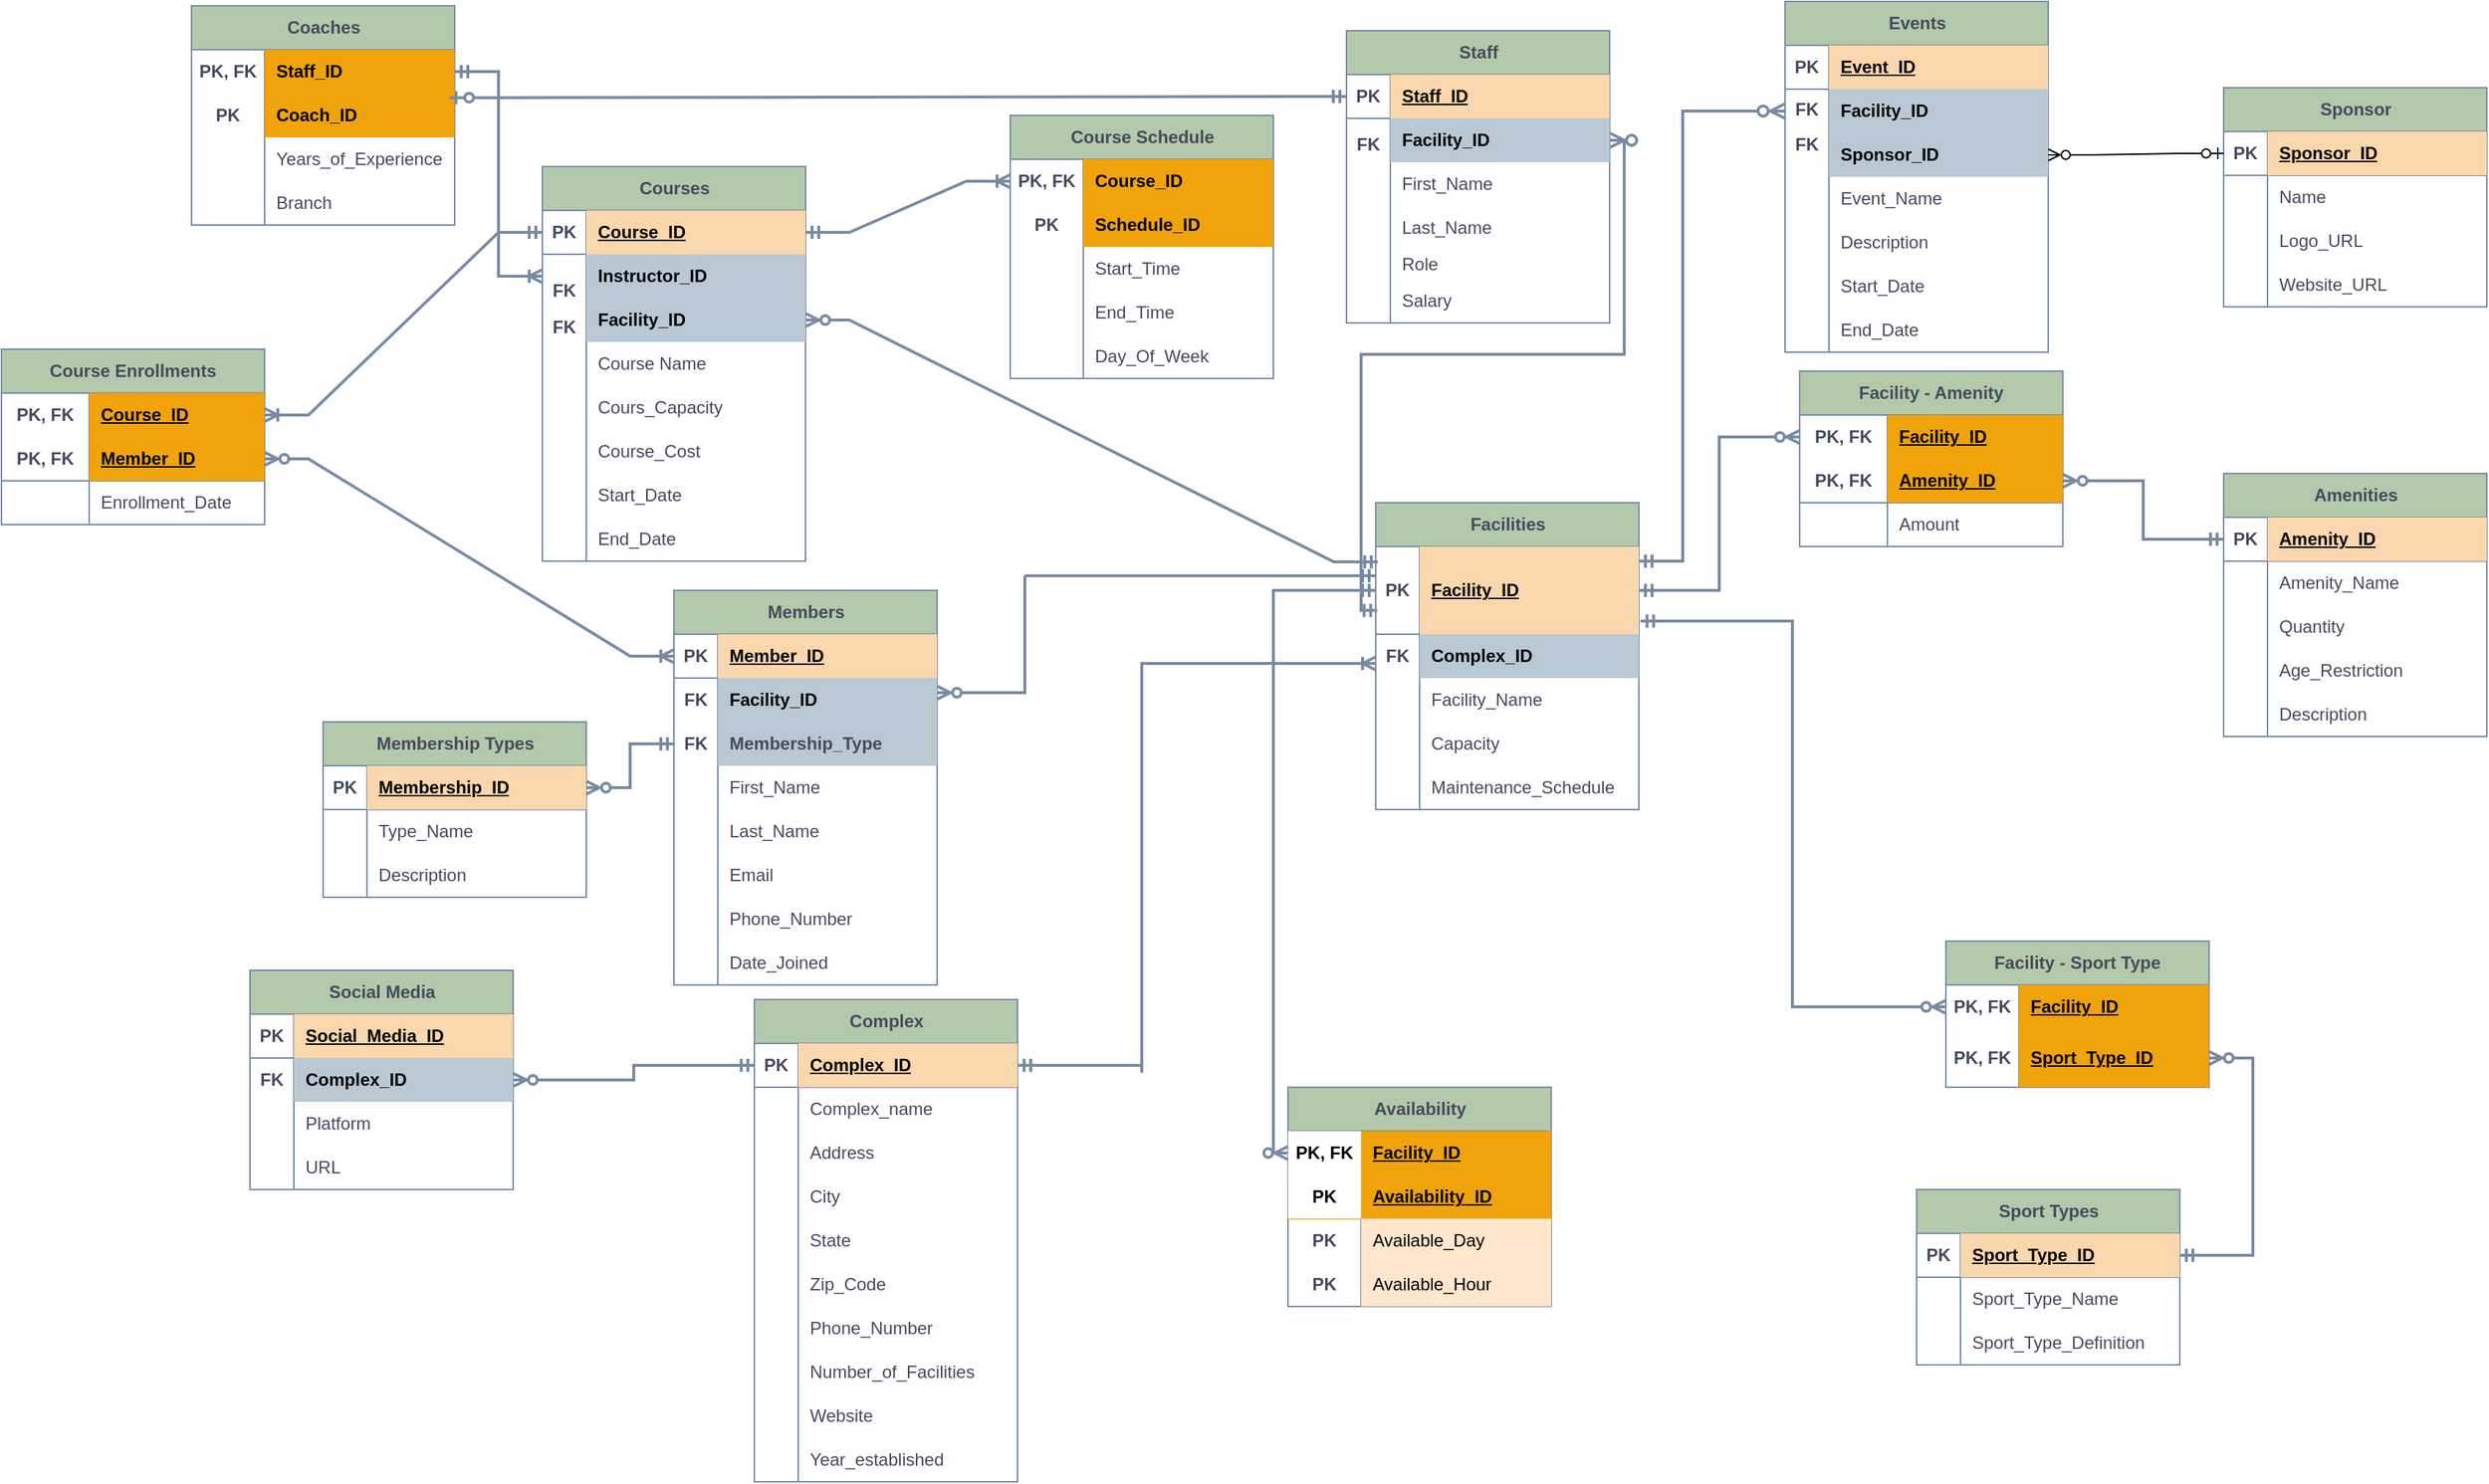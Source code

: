 <mxfile version="21.2.3" type="github">
  <diagram id="irgfKxvdz5FISObcP4nZ" name="Page-1">
    <mxGraphModel dx="1267" dy="696" grid="1" gridSize="10" guides="1" tooltips="1" connect="1" arrows="1" fold="1" page="1" pageScale="1" pageWidth="3300" pageHeight="4681" math="0" shadow="0">
      <root>
        <mxCell id="0" />
        <mxCell id="1" parent="0" />
        <mxCell id="-UqDBXhAv6khFb1Bzh4j-83" value="Complex" style="shape=table;startSize=30;container=1;collapsible=1;childLayout=tableLayout;fixedRows=1;rowLines=0;fontStyle=1;align=center;resizeLast=1;html=1;strokeColor=#788AA3;fontColor=#46495D;fillColor=#B2C9AB;labelBackgroundColor=none;" parent="1" vertex="1">
          <mxGeometry x="1095" y="1000" width="180" height="330" as="geometry" />
        </mxCell>
        <mxCell id="-UqDBXhAv6khFb1Bzh4j-84" value="" style="shape=tableRow;horizontal=0;startSize=0;swimlaneHead=0;swimlaneBody=0;fillColor=none;collapsible=0;dropTarget=0;points=[[0,0.5],[1,0.5]];portConstraint=eastwest;top=0;left=0;right=0;bottom=1;strokeColor=#788AA3;fontColor=#46495D;labelBackgroundColor=none;" parent="-UqDBXhAv6khFb1Bzh4j-83" vertex="1">
          <mxGeometry y="30" width="180" height="30" as="geometry" />
        </mxCell>
        <mxCell id="-UqDBXhAv6khFb1Bzh4j-85" value="PK" style="shape=partialRectangle;connectable=0;fillColor=none;top=0;left=0;bottom=0;right=0;fontStyle=1;overflow=hidden;whiteSpace=wrap;html=1;strokeColor=#788AA3;fontColor=#46495D;labelBackgroundColor=none;" parent="-UqDBXhAv6khFb1Bzh4j-84" vertex="1">
          <mxGeometry width="30" height="30" as="geometry">
            <mxRectangle width="30" height="30" as="alternateBounds" />
          </mxGeometry>
        </mxCell>
        <mxCell id="-UqDBXhAv6khFb1Bzh4j-86" value="Complex_ID" style="shape=partialRectangle;connectable=0;fillColor=#fad7ac;top=0;left=0;bottom=0;right=0;align=left;spacingLeft=6;fontStyle=5;overflow=hidden;whiteSpace=wrap;html=1;strokeColor=#b46504;labelBackgroundColor=none;" parent="-UqDBXhAv6khFb1Bzh4j-84" vertex="1">
          <mxGeometry x="30" width="150" height="30" as="geometry">
            <mxRectangle width="150" height="30" as="alternateBounds" />
          </mxGeometry>
        </mxCell>
        <mxCell id="-UqDBXhAv6khFb1Bzh4j-87" value="" style="shape=tableRow;horizontal=0;startSize=0;swimlaneHead=0;swimlaneBody=0;fillColor=none;collapsible=0;dropTarget=0;points=[[0,0.5],[1,0.5]];portConstraint=eastwest;top=0;left=0;right=0;bottom=0;strokeColor=#788AA3;fontColor=#46495D;labelBackgroundColor=none;" parent="-UqDBXhAv6khFb1Bzh4j-83" vertex="1">
          <mxGeometry y="60" width="180" height="30" as="geometry" />
        </mxCell>
        <mxCell id="-UqDBXhAv6khFb1Bzh4j-88" value="" style="shape=partialRectangle;connectable=0;fillColor=none;top=0;left=0;bottom=0;right=0;editable=1;overflow=hidden;whiteSpace=wrap;html=1;strokeColor=#788AA3;fontColor=#46495D;labelBackgroundColor=none;" parent="-UqDBXhAv6khFb1Bzh4j-87" vertex="1">
          <mxGeometry width="30" height="30" as="geometry">
            <mxRectangle width="30" height="30" as="alternateBounds" />
          </mxGeometry>
        </mxCell>
        <mxCell id="-UqDBXhAv6khFb1Bzh4j-89" value="Complex_name" style="shape=partialRectangle;connectable=0;fillColor=none;top=0;left=0;bottom=0;right=0;align=left;spacingLeft=6;overflow=hidden;whiteSpace=wrap;html=1;strokeColor=#788AA3;fontColor=#46495D;labelBackgroundColor=none;" parent="-UqDBXhAv6khFb1Bzh4j-87" vertex="1">
          <mxGeometry x="30" width="150" height="30" as="geometry">
            <mxRectangle width="150" height="30" as="alternateBounds" />
          </mxGeometry>
        </mxCell>
        <mxCell id="-UqDBXhAv6khFb1Bzh4j-90" value="" style="shape=tableRow;horizontal=0;startSize=0;swimlaneHead=0;swimlaneBody=0;fillColor=none;collapsible=0;dropTarget=0;points=[[0,0.5],[1,0.5]];portConstraint=eastwest;top=0;left=0;right=0;bottom=0;strokeColor=#788AA3;fontColor=#46495D;labelBackgroundColor=none;" parent="-UqDBXhAv6khFb1Bzh4j-83" vertex="1">
          <mxGeometry y="90" width="180" height="30" as="geometry" />
        </mxCell>
        <mxCell id="-UqDBXhAv6khFb1Bzh4j-91" value="" style="shape=partialRectangle;connectable=0;fillColor=none;top=0;left=0;bottom=0;right=0;editable=1;overflow=hidden;whiteSpace=wrap;html=1;strokeColor=#788AA3;fontColor=#46495D;labelBackgroundColor=none;" parent="-UqDBXhAv6khFb1Bzh4j-90" vertex="1">
          <mxGeometry width="30" height="30" as="geometry">
            <mxRectangle width="30" height="30" as="alternateBounds" />
          </mxGeometry>
        </mxCell>
        <mxCell id="-UqDBXhAv6khFb1Bzh4j-92" value="Address" style="shape=partialRectangle;connectable=0;fillColor=none;top=0;left=0;bottom=0;right=0;align=left;spacingLeft=6;overflow=hidden;whiteSpace=wrap;html=1;strokeColor=#788AA3;fontColor=#46495D;labelBackgroundColor=none;" parent="-UqDBXhAv6khFb1Bzh4j-90" vertex="1">
          <mxGeometry x="30" width="150" height="30" as="geometry">
            <mxRectangle width="150" height="30" as="alternateBounds" />
          </mxGeometry>
        </mxCell>
        <mxCell id="-UqDBXhAv6khFb1Bzh4j-93" value="" style="shape=tableRow;horizontal=0;startSize=0;swimlaneHead=0;swimlaneBody=0;fillColor=none;collapsible=0;dropTarget=0;points=[[0,0.5],[1,0.5]];portConstraint=eastwest;top=0;left=0;right=0;bottom=0;strokeColor=#788AA3;fontColor=#46495D;labelBackgroundColor=none;" parent="-UqDBXhAv6khFb1Bzh4j-83" vertex="1">
          <mxGeometry y="120" width="180" height="30" as="geometry" />
        </mxCell>
        <mxCell id="-UqDBXhAv6khFb1Bzh4j-94" value="" style="shape=partialRectangle;connectable=0;fillColor=none;top=0;left=0;bottom=0;right=0;editable=1;overflow=hidden;whiteSpace=wrap;html=1;strokeColor=#788AA3;fontColor=#46495D;labelBackgroundColor=none;" parent="-UqDBXhAv6khFb1Bzh4j-93" vertex="1">
          <mxGeometry width="30" height="30" as="geometry">
            <mxRectangle width="30" height="30" as="alternateBounds" />
          </mxGeometry>
        </mxCell>
        <mxCell id="-UqDBXhAv6khFb1Bzh4j-95" value="City" style="shape=partialRectangle;connectable=0;fillColor=none;top=0;left=0;bottom=0;right=0;align=left;spacingLeft=6;overflow=hidden;whiteSpace=wrap;html=1;strokeColor=#788AA3;fontColor=#46495D;labelBackgroundColor=none;" parent="-UqDBXhAv6khFb1Bzh4j-93" vertex="1">
          <mxGeometry x="30" width="150" height="30" as="geometry">
            <mxRectangle width="150" height="30" as="alternateBounds" />
          </mxGeometry>
        </mxCell>
        <mxCell id="-UqDBXhAv6khFb1Bzh4j-96" value="" style="shape=tableRow;horizontal=0;startSize=0;swimlaneHead=0;swimlaneBody=0;fillColor=none;collapsible=0;dropTarget=0;points=[[0,0.5],[1,0.5]];portConstraint=eastwest;top=0;left=0;right=0;bottom=0;strokeColor=#788AA3;fontColor=#46495D;labelBackgroundColor=none;" parent="-UqDBXhAv6khFb1Bzh4j-83" vertex="1">
          <mxGeometry y="150" width="180" height="30" as="geometry" />
        </mxCell>
        <mxCell id="-UqDBXhAv6khFb1Bzh4j-97" value="" style="shape=partialRectangle;connectable=0;fillColor=none;top=0;left=0;bottom=0;right=0;editable=1;overflow=hidden;whiteSpace=wrap;html=1;strokeColor=#788AA3;fontColor=#46495D;labelBackgroundColor=none;" parent="-UqDBXhAv6khFb1Bzh4j-96" vertex="1">
          <mxGeometry width="30" height="30" as="geometry">
            <mxRectangle width="30" height="30" as="alternateBounds" />
          </mxGeometry>
        </mxCell>
        <mxCell id="-UqDBXhAv6khFb1Bzh4j-98" value="State" style="shape=partialRectangle;connectable=0;fillColor=none;top=0;left=0;bottom=0;right=0;align=left;spacingLeft=6;overflow=hidden;whiteSpace=wrap;html=1;strokeColor=#788AA3;fontColor=#46495D;labelBackgroundColor=none;" parent="-UqDBXhAv6khFb1Bzh4j-96" vertex="1">
          <mxGeometry x="30" width="150" height="30" as="geometry">
            <mxRectangle width="150" height="30" as="alternateBounds" />
          </mxGeometry>
        </mxCell>
        <mxCell id="-UqDBXhAv6khFb1Bzh4j-99" value="" style="shape=tableRow;horizontal=0;startSize=0;swimlaneHead=0;swimlaneBody=0;fillColor=none;collapsible=0;dropTarget=0;points=[[0,0.5],[1,0.5]];portConstraint=eastwest;top=0;left=0;right=0;bottom=0;strokeColor=#788AA3;fontColor=#46495D;labelBackgroundColor=none;" parent="-UqDBXhAv6khFb1Bzh4j-83" vertex="1">
          <mxGeometry y="180" width="180" height="30" as="geometry" />
        </mxCell>
        <mxCell id="-UqDBXhAv6khFb1Bzh4j-100" value="" style="shape=partialRectangle;connectable=0;fillColor=none;top=0;left=0;bottom=0;right=0;editable=1;overflow=hidden;whiteSpace=wrap;html=1;strokeColor=#788AA3;fontColor=#46495D;labelBackgroundColor=none;" parent="-UqDBXhAv6khFb1Bzh4j-99" vertex="1">
          <mxGeometry width="30" height="30" as="geometry">
            <mxRectangle width="30" height="30" as="alternateBounds" />
          </mxGeometry>
        </mxCell>
        <mxCell id="-UqDBXhAv6khFb1Bzh4j-101" value="Zip_Code" style="shape=partialRectangle;connectable=0;fillColor=none;top=0;left=0;bottom=0;right=0;align=left;spacingLeft=6;overflow=hidden;whiteSpace=wrap;html=1;strokeColor=#788AA3;fontColor=#46495D;labelBackgroundColor=none;" parent="-UqDBXhAv6khFb1Bzh4j-99" vertex="1">
          <mxGeometry x="30" width="150" height="30" as="geometry">
            <mxRectangle width="150" height="30" as="alternateBounds" />
          </mxGeometry>
        </mxCell>
        <mxCell id="-UqDBXhAv6khFb1Bzh4j-102" value="" style="shape=tableRow;horizontal=0;startSize=0;swimlaneHead=0;swimlaneBody=0;fillColor=none;collapsible=0;dropTarget=0;points=[[0,0.5],[1,0.5]];portConstraint=eastwest;top=0;left=0;right=0;bottom=0;strokeColor=#788AA3;fontColor=#46495D;labelBackgroundColor=none;" parent="-UqDBXhAv6khFb1Bzh4j-83" vertex="1">
          <mxGeometry y="210" width="180" height="30" as="geometry" />
        </mxCell>
        <mxCell id="-UqDBXhAv6khFb1Bzh4j-103" value="" style="shape=partialRectangle;connectable=0;fillColor=none;top=0;left=0;bottom=0;right=0;editable=1;overflow=hidden;whiteSpace=wrap;html=1;strokeColor=#788AA3;fontColor=#46495D;labelBackgroundColor=none;" parent="-UqDBXhAv6khFb1Bzh4j-102" vertex="1">
          <mxGeometry width="30" height="30" as="geometry">
            <mxRectangle width="30" height="30" as="alternateBounds" />
          </mxGeometry>
        </mxCell>
        <mxCell id="-UqDBXhAv6khFb1Bzh4j-104" value="Phone_Number" style="shape=partialRectangle;connectable=0;fillColor=none;top=0;left=0;bottom=0;right=0;align=left;spacingLeft=6;overflow=hidden;whiteSpace=wrap;html=1;strokeColor=#788AA3;fontColor=#46495D;labelBackgroundColor=none;" parent="-UqDBXhAv6khFb1Bzh4j-102" vertex="1">
          <mxGeometry x="30" width="150" height="30" as="geometry">
            <mxRectangle width="150" height="30" as="alternateBounds" />
          </mxGeometry>
        </mxCell>
        <mxCell id="-UqDBXhAv6khFb1Bzh4j-105" value="" style="shape=tableRow;horizontal=0;startSize=0;swimlaneHead=0;swimlaneBody=0;fillColor=none;collapsible=0;dropTarget=0;points=[[0,0.5],[1,0.5]];portConstraint=eastwest;top=0;left=0;right=0;bottom=0;strokeColor=#788AA3;fontColor=#46495D;labelBackgroundColor=none;" parent="-UqDBXhAv6khFb1Bzh4j-83" vertex="1">
          <mxGeometry y="240" width="180" height="30" as="geometry" />
        </mxCell>
        <mxCell id="-UqDBXhAv6khFb1Bzh4j-106" value="" style="shape=partialRectangle;connectable=0;fillColor=none;top=0;left=0;bottom=0;right=0;editable=1;overflow=hidden;whiteSpace=wrap;html=1;strokeColor=#788AA3;fontColor=#46495D;labelBackgroundColor=none;" parent="-UqDBXhAv6khFb1Bzh4j-105" vertex="1">
          <mxGeometry width="30" height="30" as="geometry">
            <mxRectangle width="30" height="30" as="alternateBounds" />
          </mxGeometry>
        </mxCell>
        <mxCell id="-UqDBXhAv6khFb1Bzh4j-107" value="Number_of_Facilities" style="shape=partialRectangle;connectable=0;fillColor=none;top=0;left=0;bottom=0;right=0;align=left;spacingLeft=6;overflow=hidden;whiteSpace=wrap;html=1;strokeColor=#788AA3;fontColor=#46495D;labelBackgroundColor=none;" parent="-UqDBXhAv6khFb1Bzh4j-105" vertex="1">
          <mxGeometry x="30" width="150" height="30" as="geometry">
            <mxRectangle width="150" height="30" as="alternateBounds" />
          </mxGeometry>
        </mxCell>
        <mxCell id="-UqDBXhAv6khFb1Bzh4j-108" value="" style="shape=tableRow;horizontal=0;startSize=0;swimlaneHead=0;swimlaneBody=0;fillColor=none;collapsible=0;dropTarget=0;points=[[0,0.5],[1,0.5]];portConstraint=eastwest;top=0;left=0;right=0;bottom=0;strokeColor=#788AA3;fontColor=#46495D;labelBackgroundColor=none;" parent="-UqDBXhAv6khFb1Bzh4j-83" vertex="1">
          <mxGeometry y="270" width="180" height="30" as="geometry" />
        </mxCell>
        <mxCell id="-UqDBXhAv6khFb1Bzh4j-109" value="" style="shape=partialRectangle;connectable=0;fillColor=none;top=0;left=0;bottom=0;right=0;editable=1;overflow=hidden;whiteSpace=wrap;html=1;strokeColor=#788AA3;fontColor=#46495D;labelBackgroundColor=none;" parent="-UqDBXhAv6khFb1Bzh4j-108" vertex="1">
          <mxGeometry width="30" height="30" as="geometry">
            <mxRectangle width="30" height="30" as="alternateBounds" />
          </mxGeometry>
        </mxCell>
        <mxCell id="-UqDBXhAv6khFb1Bzh4j-110" value="Website" style="shape=partialRectangle;connectable=0;fillColor=none;top=0;left=0;bottom=0;right=0;align=left;spacingLeft=6;overflow=hidden;whiteSpace=wrap;html=1;strokeColor=#788AA3;fontColor=#46495D;labelBackgroundColor=none;" parent="-UqDBXhAv6khFb1Bzh4j-108" vertex="1">
          <mxGeometry x="30" width="150" height="30" as="geometry">
            <mxRectangle width="150" height="30" as="alternateBounds" />
          </mxGeometry>
        </mxCell>
        <mxCell id="-UqDBXhAv6khFb1Bzh4j-111" value="" style="shape=tableRow;horizontal=0;startSize=0;swimlaneHead=0;swimlaneBody=0;fillColor=none;collapsible=0;dropTarget=0;points=[[0,0.5],[1,0.5]];portConstraint=eastwest;top=0;left=0;right=0;bottom=0;strokeColor=#788AA3;fontColor=#46495D;labelBackgroundColor=none;" parent="-UqDBXhAv6khFb1Bzh4j-83" vertex="1">
          <mxGeometry y="300" width="180" height="30" as="geometry" />
        </mxCell>
        <mxCell id="-UqDBXhAv6khFb1Bzh4j-112" value="" style="shape=partialRectangle;connectable=0;fillColor=none;top=0;left=0;bottom=0;right=0;editable=1;overflow=hidden;whiteSpace=wrap;html=1;strokeColor=#788AA3;fontColor=#46495D;labelBackgroundColor=none;" parent="-UqDBXhAv6khFb1Bzh4j-111" vertex="1">
          <mxGeometry width="30" height="30" as="geometry">
            <mxRectangle width="30" height="30" as="alternateBounds" />
          </mxGeometry>
        </mxCell>
        <mxCell id="-UqDBXhAv6khFb1Bzh4j-113" value="Year_established" style="shape=partialRectangle;connectable=0;fillColor=none;top=0;left=0;bottom=0;right=0;align=left;spacingLeft=6;overflow=hidden;whiteSpace=wrap;html=1;strokeColor=#788AA3;fontColor=#46495D;labelBackgroundColor=none;" parent="-UqDBXhAv6khFb1Bzh4j-111" vertex="1">
          <mxGeometry x="30" width="150" height="30" as="geometry">
            <mxRectangle width="150" height="30" as="alternateBounds" />
          </mxGeometry>
        </mxCell>
        <mxCell id="PreRskWtc8IRhgucFGaE-41" value="Availability" style="shape=table;startSize=30;container=1;collapsible=1;childLayout=tableLayout;fixedRows=1;rowLines=0;fontStyle=1;align=center;resizeLast=1;html=1;labelBackgroundColor=none;fillColor=#B2C9AB;strokeColor=#788AA3;fontColor=#46495D;" parent="1" vertex="1">
          <mxGeometry x="1460" y="1060" width="180" height="150" as="geometry" />
        </mxCell>
        <mxCell id="PreRskWtc8IRhgucFGaE-42" value="" style="shape=tableRow;horizontal=0;startSize=0;swimlaneHead=0;swimlaneBody=0;fillColor=#ffe6cc;collapsible=0;dropTarget=0;points=[[0,0.5],[1,0.5]];portConstraint=eastwest;top=0;left=0;right=0;bottom=1;labelBackgroundColor=none;strokeColor=#d79b00;" parent="PreRskWtc8IRhgucFGaE-41" vertex="1">
          <mxGeometry y="30" width="180" height="30" as="geometry" />
        </mxCell>
        <mxCell id="PreRskWtc8IRhgucFGaE-43" value="PK, FK" style="shape=partialRectangle;connectable=0;top=0;left=0;bottom=0;right=0;fontStyle=1;overflow=hidden;whiteSpace=wrap;html=1;labelBackgroundColor=none;" parent="PreRskWtc8IRhgucFGaE-42" vertex="1">
          <mxGeometry width="50" height="30" as="geometry">
            <mxRectangle width="50" height="30" as="alternateBounds" />
          </mxGeometry>
        </mxCell>
        <mxCell id="PreRskWtc8IRhgucFGaE-44" value="Facility_ID" style="shape=partialRectangle;connectable=0;fillColor=#f0a30a;top=0;left=0;bottom=0;right=0;align=left;spacingLeft=6;fontStyle=5;overflow=hidden;whiteSpace=wrap;html=1;labelBackgroundColor=none;strokeColor=#BD7000;fontColor=#000000;" parent="PreRskWtc8IRhgucFGaE-42" vertex="1">
          <mxGeometry x="50" width="130" height="30" as="geometry">
            <mxRectangle width="130" height="30" as="alternateBounds" />
          </mxGeometry>
        </mxCell>
        <mxCell id="lQFwUTh_-esS3MEtq64h-4" value="" style="shape=tableRow;horizontal=0;startSize=0;swimlaneHead=0;swimlaneBody=0;fillColor=#ffe6cc;collapsible=0;dropTarget=0;points=[[0,0.5],[1,0.5]];portConstraint=eastwest;top=0;left=0;right=0;bottom=1;labelBackgroundColor=none;strokeColor=#d79b00;" vertex="1" parent="PreRskWtc8IRhgucFGaE-41">
          <mxGeometry y="60" width="180" height="30" as="geometry" />
        </mxCell>
        <mxCell id="lQFwUTh_-esS3MEtq64h-5" value="PK" style="shape=partialRectangle;connectable=0;top=0;left=0;bottom=0;right=0;fontStyle=1;overflow=hidden;whiteSpace=wrap;html=1;labelBackgroundColor=none;" vertex="1" parent="lQFwUTh_-esS3MEtq64h-4">
          <mxGeometry width="50" height="30" as="geometry">
            <mxRectangle width="50" height="30" as="alternateBounds" />
          </mxGeometry>
        </mxCell>
        <mxCell id="lQFwUTh_-esS3MEtq64h-6" value="Availability_ID" style="shape=partialRectangle;connectable=0;fillColor=#f0a30a;top=0;left=0;bottom=0;right=0;align=left;spacingLeft=6;fontStyle=5;overflow=hidden;whiteSpace=wrap;html=1;labelBackgroundColor=none;strokeColor=#BD7000;fontColor=#000000;" vertex="1" parent="lQFwUTh_-esS3MEtq64h-4">
          <mxGeometry x="50" width="130" height="30" as="geometry">
            <mxRectangle width="130" height="30" as="alternateBounds" />
          </mxGeometry>
        </mxCell>
        <mxCell id="PreRskWtc8IRhgucFGaE-45" value="" style="shape=tableRow;horizontal=0;startSize=0;swimlaneHead=0;swimlaneBody=0;fillColor=none;collapsible=0;dropTarget=0;points=[[0,0.5],[1,0.5]];portConstraint=eastwest;top=0;left=0;right=0;bottom=0;labelBackgroundColor=none;strokeColor=#788AA3;fontColor=#46495D;" parent="PreRskWtc8IRhgucFGaE-41" vertex="1">
          <mxGeometry y="90" width="180" height="30" as="geometry" />
        </mxCell>
        <mxCell id="PreRskWtc8IRhgucFGaE-46" value="&lt;b&gt;PK&lt;/b&gt;" style="shape=partialRectangle;connectable=0;fillColor=none;top=0;left=0;bottom=0;right=0;editable=1;overflow=hidden;whiteSpace=wrap;html=1;labelBackgroundColor=none;strokeColor=#788AA3;fontColor=#46495D;" parent="PreRskWtc8IRhgucFGaE-45" vertex="1">
          <mxGeometry width="50" height="30" as="geometry">
            <mxRectangle width="50" height="30" as="alternateBounds" />
          </mxGeometry>
        </mxCell>
        <mxCell id="PreRskWtc8IRhgucFGaE-47" value="Available_Day" style="shape=partialRectangle;connectable=0;fillColor=#ffe6cc;top=0;left=0;bottom=0;right=0;align=left;spacingLeft=6;overflow=hidden;whiteSpace=wrap;html=1;labelBackgroundColor=none;strokeColor=#d79b00;" parent="PreRskWtc8IRhgucFGaE-45" vertex="1">
          <mxGeometry x="50" width="130" height="30" as="geometry">
            <mxRectangle width="130" height="30" as="alternateBounds" />
          </mxGeometry>
        </mxCell>
        <mxCell id="PreRskWtc8IRhgucFGaE-48" value="" style="shape=tableRow;horizontal=0;startSize=0;swimlaneHead=0;swimlaneBody=0;fillColor=none;collapsible=0;dropTarget=0;points=[[0,0.5],[1,0.5]];portConstraint=eastwest;top=0;left=0;right=0;bottom=0;labelBackgroundColor=none;strokeColor=#788AA3;fontColor=#46495D;" parent="PreRskWtc8IRhgucFGaE-41" vertex="1">
          <mxGeometry y="120" width="180" height="30" as="geometry" />
        </mxCell>
        <mxCell id="PreRskWtc8IRhgucFGaE-49" value="&lt;b&gt;PK&lt;/b&gt;" style="shape=partialRectangle;connectable=0;fillColor=none;top=0;left=0;bottom=0;right=0;editable=1;overflow=hidden;whiteSpace=wrap;html=1;labelBackgroundColor=none;strokeColor=#788AA3;fontColor=#46495D;" parent="PreRskWtc8IRhgucFGaE-48" vertex="1">
          <mxGeometry width="50" height="30" as="geometry">
            <mxRectangle width="50" height="30" as="alternateBounds" />
          </mxGeometry>
        </mxCell>
        <mxCell id="PreRskWtc8IRhgucFGaE-50" value="Available_Hour" style="shape=partialRectangle;connectable=0;fillColor=#ffe6cc;top=0;left=0;bottom=0;right=0;align=left;spacingLeft=6;overflow=hidden;whiteSpace=wrap;html=1;labelBackgroundColor=none;strokeColor=#d79b00;" parent="PreRskWtc8IRhgucFGaE-48" vertex="1">
          <mxGeometry x="50" width="130" height="30" as="geometry">
            <mxRectangle width="130" height="30" as="alternateBounds" />
          </mxGeometry>
        </mxCell>
        <mxCell id="PreRskWtc8IRhgucFGaE-54" value="" style="edgeStyle=orthogonalEdgeStyle;fontSize=12;html=1;endArrow=ERzeroToMany;startArrow=ERmandOne;rounded=0;exitX=0;exitY=0.5;exitDx=0;exitDy=0;entryX=0;entryY=0.5;entryDx=0;entryDy=0;labelBackgroundColor=none;strokeColor=#788AA3;fontColor=default;strokeWidth=2;" parent="1" source="PreRskWtc8IRhgucFGaE-906" target="PreRskWtc8IRhgucFGaE-42" edge="1">
          <mxGeometry width="100" height="100" relative="1" as="geometry">
            <mxPoint x="1450" y="710" as="sourcePoint" />
            <mxPoint x="1420" y="1110" as="targetPoint" />
          </mxGeometry>
        </mxCell>
        <mxCell id="PreRskWtc8IRhgucFGaE-55" value="Amenities" style="shape=table;startSize=30;container=1;collapsible=1;childLayout=tableLayout;fixedRows=1;rowLines=0;fontStyle=1;align=center;resizeLast=1;html=1;labelBackgroundColor=none;fillColor=#B2C9AB;strokeColor=#788AA3;fontColor=#46495D;" parent="1" vertex="1">
          <mxGeometry x="2100" y="640" width="180" height="180" as="geometry" />
        </mxCell>
        <mxCell id="PreRskWtc8IRhgucFGaE-56" value="" style="shape=tableRow;horizontal=0;startSize=0;swimlaneHead=0;swimlaneBody=0;fillColor=none;collapsible=0;dropTarget=0;points=[[0,0.5],[1,0.5]];portConstraint=eastwest;top=0;left=0;right=0;bottom=1;labelBackgroundColor=none;strokeColor=#788AA3;fontColor=#46495D;" parent="PreRskWtc8IRhgucFGaE-55" vertex="1">
          <mxGeometry y="30" width="180" height="30" as="geometry" />
        </mxCell>
        <mxCell id="PreRskWtc8IRhgucFGaE-57" value="PK" style="shape=partialRectangle;connectable=0;fillColor=none;top=0;left=0;bottom=0;right=0;fontStyle=1;overflow=hidden;whiteSpace=wrap;html=1;labelBackgroundColor=none;strokeColor=#788AA3;fontColor=#46495D;" parent="PreRskWtc8IRhgucFGaE-56" vertex="1">
          <mxGeometry width="30" height="30" as="geometry">
            <mxRectangle width="30" height="30" as="alternateBounds" />
          </mxGeometry>
        </mxCell>
        <mxCell id="PreRskWtc8IRhgucFGaE-58" value="Amenity_ID" style="shape=partialRectangle;connectable=0;fillColor=#fad7ac;top=0;left=0;bottom=0;right=0;align=left;spacingLeft=6;fontStyle=5;overflow=hidden;whiteSpace=wrap;html=1;labelBackgroundColor=none;strokeColor=#b46504;" parent="PreRskWtc8IRhgucFGaE-56" vertex="1">
          <mxGeometry x="30" width="150" height="30" as="geometry">
            <mxRectangle width="150" height="30" as="alternateBounds" />
          </mxGeometry>
        </mxCell>
        <mxCell id="PreRskWtc8IRhgucFGaE-59" value="" style="shape=tableRow;horizontal=0;startSize=0;swimlaneHead=0;swimlaneBody=0;fillColor=none;collapsible=0;dropTarget=0;points=[[0,0.5],[1,0.5]];portConstraint=eastwest;top=0;left=0;right=0;bottom=0;labelBackgroundColor=none;strokeColor=#788AA3;fontColor=#46495D;" parent="PreRskWtc8IRhgucFGaE-55" vertex="1">
          <mxGeometry y="60" width="180" height="30" as="geometry" />
        </mxCell>
        <mxCell id="PreRskWtc8IRhgucFGaE-60" value="" style="shape=partialRectangle;connectable=0;fillColor=none;top=0;left=0;bottom=0;right=0;editable=1;overflow=hidden;whiteSpace=wrap;html=1;labelBackgroundColor=none;strokeColor=#788AA3;fontColor=#46495D;" parent="PreRskWtc8IRhgucFGaE-59" vertex="1">
          <mxGeometry width="30" height="30" as="geometry">
            <mxRectangle width="30" height="30" as="alternateBounds" />
          </mxGeometry>
        </mxCell>
        <mxCell id="PreRskWtc8IRhgucFGaE-61" value="Amenity_Name" style="shape=partialRectangle;connectable=0;fillColor=none;top=0;left=0;bottom=0;right=0;align=left;spacingLeft=6;overflow=hidden;whiteSpace=wrap;html=1;labelBackgroundColor=none;strokeColor=#788AA3;fontColor=#46495D;" parent="PreRskWtc8IRhgucFGaE-59" vertex="1">
          <mxGeometry x="30" width="150" height="30" as="geometry">
            <mxRectangle width="150" height="30" as="alternateBounds" />
          </mxGeometry>
        </mxCell>
        <mxCell id="PreRskWtc8IRhgucFGaE-62" value="" style="shape=tableRow;horizontal=0;startSize=0;swimlaneHead=0;swimlaneBody=0;fillColor=none;collapsible=0;dropTarget=0;points=[[0,0.5],[1,0.5]];portConstraint=eastwest;top=0;left=0;right=0;bottom=0;labelBackgroundColor=none;strokeColor=#788AA3;fontColor=#46495D;" parent="PreRskWtc8IRhgucFGaE-55" vertex="1">
          <mxGeometry y="90" width="180" height="30" as="geometry" />
        </mxCell>
        <mxCell id="PreRskWtc8IRhgucFGaE-63" value="" style="shape=partialRectangle;connectable=0;fillColor=none;top=0;left=0;bottom=0;right=0;editable=1;overflow=hidden;whiteSpace=wrap;html=1;labelBackgroundColor=none;strokeColor=#788AA3;fontColor=#46495D;" parent="PreRskWtc8IRhgucFGaE-62" vertex="1">
          <mxGeometry width="30" height="30" as="geometry">
            <mxRectangle width="30" height="30" as="alternateBounds" />
          </mxGeometry>
        </mxCell>
        <mxCell id="PreRskWtc8IRhgucFGaE-64" value="Quantity" style="shape=partialRectangle;connectable=0;fillColor=none;top=0;left=0;bottom=0;right=0;align=left;spacingLeft=6;overflow=hidden;whiteSpace=wrap;html=1;labelBackgroundColor=none;strokeColor=#788AA3;fontColor=#46495D;" parent="PreRskWtc8IRhgucFGaE-62" vertex="1">
          <mxGeometry x="30" width="150" height="30" as="geometry">
            <mxRectangle width="150" height="30" as="alternateBounds" />
          </mxGeometry>
        </mxCell>
        <mxCell id="PreRskWtc8IRhgucFGaE-65" value="" style="shape=tableRow;horizontal=0;startSize=0;swimlaneHead=0;swimlaneBody=0;fillColor=none;collapsible=0;dropTarget=0;points=[[0,0.5],[1,0.5]];portConstraint=eastwest;top=0;left=0;right=0;bottom=0;labelBackgroundColor=none;strokeColor=#788AA3;fontColor=#46495D;" parent="PreRskWtc8IRhgucFGaE-55" vertex="1">
          <mxGeometry y="120" width="180" height="30" as="geometry" />
        </mxCell>
        <mxCell id="PreRskWtc8IRhgucFGaE-66" value="" style="shape=partialRectangle;connectable=0;fillColor=none;top=0;left=0;bottom=0;right=0;editable=1;overflow=hidden;whiteSpace=wrap;html=1;labelBackgroundColor=none;strokeColor=#788AA3;fontColor=#46495D;" parent="PreRskWtc8IRhgucFGaE-65" vertex="1">
          <mxGeometry width="30" height="30" as="geometry">
            <mxRectangle width="30" height="30" as="alternateBounds" />
          </mxGeometry>
        </mxCell>
        <mxCell id="PreRskWtc8IRhgucFGaE-67" value="Age_Restriction" style="shape=partialRectangle;connectable=0;fillColor=none;top=0;left=0;bottom=0;right=0;align=left;spacingLeft=6;overflow=hidden;whiteSpace=wrap;html=1;labelBackgroundColor=none;strokeColor=#788AA3;fontColor=#46495D;" parent="PreRskWtc8IRhgucFGaE-65" vertex="1">
          <mxGeometry x="30" width="150" height="30" as="geometry">
            <mxRectangle width="150" height="30" as="alternateBounds" />
          </mxGeometry>
        </mxCell>
        <mxCell id="PreRskWtc8IRhgucFGaE-68" value="" style="shape=tableRow;horizontal=0;startSize=0;swimlaneHead=0;swimlaneBody=0;fillColor=none;collapsible=0;dropTarget=0;points=[[0,0.5],[1,0.5]];portConstraint=eastwest;top=0;left=0;right=0;bottom=0;labelBackgroundColor=none;strokeColor=#788AA3;fontColor=#46495D;" parent="PreRskWtc8IRhgucFGaE-55" vertex="1">
          <mxGeometry y="150" width="180" height="30" as="geometry" />
        </mxCell>
        <mxCell id="PreRskWtc8IRhgucFGaE-69" value="" style="shape=partialRectangle;connectable=0;fillColor=none;top=0;left=0;bottom=0;right=0;editable=1;overflow=hidden;whiteSpace=wrap;html=1;labelBackgroundColor=none;strokeColor=#788AA3;fontColor=#46495D;" parent="PreRskWtc8IRhgucFGaE-68" vertex="1">
          <mxGeometry width="30" height="30" as="geometry">
            <mxRectangle width="30" height="30" as="alternateBounds" />
          </mxGeometry>
        </mxCell>
        <mxCell id="PreRskWtc8IRhgucFGaE-70" value="Description" style="shape=partialRectangle;connectable=0;fillColor=none;top=0;left=0;bottom=0;right=0;align=left;spacingLeft=6;overflow=hidden;whiteSpace=wrap;html=1;labelBackgroundColor=none;strokeColor=#788AA3;fontColor=#46495D;" parent="PreRskWtc8IRhgucFGaE-68" vertex="1">
          <mxGeometry x="30" width="150" height="30" as="geometry">
            <mxRectangle width="150" height="30" as="alternateBounds" />
          </mxGeometry>
        </mxCell>
        <mxCell id="PreRskWtc8IRhgucFGaE-125" value="Sport Types" style="shape=table;startSize=30;container=1;collapsible=1;childLayout=tableLayout;fixedRows=1;rowLines=0;fontStyle=1;align=center;resizeLast=1;html=1;labelBackgroundColor=none;fillColor=#B2C9AB;strokeColor=#788AA3;fontColor=#46495D;" parent="1" vertex="1">
          <mxGeometry x="1890" y="1130" width="180" height="120" as="geometry" />
        </mxCell>
        <mxCell id="PreRskWtc8IRhgucFGaE-126" value="" style="shape=tableRow;horizontal=0;startSize=0;swimlaneHead=0;swimlaneBody=0;fillColor=none;collapsible=0;dropTarget=0;points=[[0,0.5],[1,0.5]];portConstraint=eastwest;top=0;left=0;right=0;bottom=1;labelBackgroundColor=none;strokeColor=#788AA3;fontColor=#46495D;" parent="PreRskWtc8IRhgucFGaE-125" vertex="1">
          <mxGeometry y="30" width="180" height="30" as="geometry" />
        </mxCell>
        <mxCell id="PreRskWtc8IRhgucFGaE-127" value="PK" style="shape=partialRectangle;connectable=0;fillColor=none;top=0;left=0;bottom=0;right=0;fontStyle=1;overflow=hidden;whiteSpace=wrap;html=1;labelBackgroundColor=none;strokeColor=#788AA3;fontColor=#46495D;" parent="PreRskWtc8IRhgucFGaE-126" vertex="1">
          <mxGeometry width="30" height="30" as="geometry">
            <mxRectangle width="30" height="30" as="alternateBounds" />
          </mxGeometry>
        </mxCell>
        <mxCell id="PreRskWtc8IRhgucFGaE-128" value="Sport_Type_ID" style="shape=partialRectangle;connectable=0;fillColor=#fad7ac;top=0;left=0;bottom=0;right=0;align=left;spacingLeft=6;fontStyle=5;overflow=hidden;whiteSpace=wrap;html=1;labelBackgroundColor=none;strokeColor=#b46504;" parent="PreRskWtc8IRhgucFGaE-126" vertex="1">
          <mxGeometry x="30" width="150" height="30" as="geometry">
            <mxRectangle width="150" height="30" as="alternateBounds" />
          </mxGeometry>
        </mxCell>
        <mxCell id="PreRskWtc8IRhgucFGaE-129" value="" style="shape=tableRow;horizontal=0;startSize=0;swimlaneHead=0;swimlaneBody=0;fillColor=none;collapsible=0;dropTarget=0;points=[[0,0.5],[1,0.5]];portConstraint=eastwest;top=0;left=0;right=0;bottom=0;labelBackgroundColor=none;strokeColor=#788AA3;fontColor=#46495D;" parent="PreRskWtc8IRhgucFGaE-125" vertex="1">
          <mxGeometry y="60" width="180" height="30" as="geometry" />
        </mxCell>
        <mxCell id="PreRskWtc8IRhgucFGaE-130" value="" style="shape=partialRectangle;connectable=0;fillColor=none;top=0;left=0;bottom=0;right=0;editable=1;overflow=hidden;whiteSpace=wrap;html=1;labelBackgroundColor=none;strokeColor=#788AA3;fontColor=#46495D;" parent="PreRskWtc8IRhgucFGaE-129" vertex="1">
          <mxGeometry width="30" height="30" as="geometry">
            <mxRectangle width="30" height="30" as="alternateBounds" />
          </mxGeometry>
        </mxCell>
        <mxCell id="PreRskWtc8IRhgucFGaE-131" value="Sport_Type_Name" style="shape=partialRectangle;connectable=0;fillColor=none;top=0;left=0;bottom=0;right=0;align=left;spacingLeft=6;overflow=hidden;whiteSpace=wrap;html=1;labelBackgroundColor=none;strokeColor=#788AA3;fontColor=#46495D;" parent="PreRskWtc8IRhgucFGaE-129" vertex="1">
          <mxGeometry x="30" width="150" height="30" as="geometry">
            <mxRectangle width="150" height="30" as="alternateBounds" />
          </mxGeometry>
        </mxCell>
        <mxCell id="PreRskWtc8IRhgucFGaE-132" value="" style="shape=tableRow;horizontal=0;startSize=0;swimlaneHead=0;swimlaneBody=0;fillColor=none;collapsible=0;dropTarget=0;points=[[0,0.5],[1,0.5]];portConstraint=eastwest;top=0;left=0;right=0;bottom=0;labelBackgroundColor=none;strokeColor=#788AA3;fontColor=#46495D;" parent="PreRskWtc8IRhgucFGaE-125" vertex="1">
          <mxGeometry y="90" width="180" height="30" as="geometry" />
        </mxCell>
        <mxCell id="PreRskWtc8IRhgucFGaE-133" value="" style="shape=partialRectangle;connectable=0;fillColor=none;top=0;left=0;bottom=0;right=0;editable=1;overflow=hidden;whiteSpace=wrap;html=1;labelBackgroundColor=none;strokeColor=#788AA3;fontColor=#46495D;" parent="PreRskWtc8IRhgucFGaE-132" vertex="1">
          <mxGeometry width="30" height="30" as="geometry">
            <mxRectangle width="30" height="30" as="alternateBounds" />
          </mxGeometry>
        </mxCell>
        <mxCell id="PreRskWtc8IRhgucFGaE-134" value="Sport_Type_Definition" style="shape=partialRectangle;connectable=0;fillColor=none;top=0;left=0;bottom=0;right=0;align=left;spacingLeft=6;overflow=hidden;whiteSpace=wrap;html=1;labelBackgroundColor=none;strokeColor=#788AA3;fontColor=#46495D;" parent="PreRskWtc8IRhgucFGaE-132" vertex="1">
          <mxGeometry x="30" width="150" height="30" as="geometry">
            <mxRectangle width="150" height="30" as="alternateBounds" />
          </mxGeometry>
        </mxCell>
        <mxCell id="PreRskWtc8IRhgucFGaE-168" value="Facility - Sport Type" style="shape=table;startSize=30;container=1;collapsible=1;childLayout=tableLayout;fixedRows=1;rowLines=0;fontStyle=1;align=center;resizeLast=1;html=1;whiteSpace=wrap;labelBackgroundColor=none;fillColor=#B2C9AB;strokeColor=#788AA3;fontColor=#46495D;" parent="1" vertex="1">
          <mxGeometry x="1910" y="960" width="180" height="100" as="geometry" />
        </mxCell>
        <mxCell id="PreRskWtc8IRhgucFGaE-169" value="" style="shape=tableRow;horizontal=0;startSize=0;swimlaneHead=0;swimlaneBody=0;fillColor=none;collapsible=0;dropTarget=0;points=[[0,0.5],[1,0.5]];portConstraint=eastwest;top=0;left=0;right=0;bottom=0;html=1;labelBackgroundColor=none;strokeColor=#788AA3;fontColor=#46495D;" parent="PreRskWtc8IRhgucFGaE-168" vertex="1">
          <mxGeometry y="30" width="180" height="30" as="geometry" />
        </mxCell>
        <mxCell id="PreRskWtc8IRhgucFGaE-170" value="PK, FK" style="shape=partialRectangle;connectable=0;fillColor=none;top=0;left=0;bottom=0;right=0;fontStyle=1;overflow=hidden;html=1;whiteSpace=wrap;labelBackgroundColor=none;strokeColor=#788AA3;fontColor=#46495D;" parent="PreRskWtc8IRhgucFGaE-169" vertex="1">
          <mxGeometry width="50" height="30" as="geometry">
            <mxRectangle width="50" height="30" as="alternateBounds" />
          </mxGeometry>
        </mxCell>
        <mxCell id="PreRskWtc8IRhgucFGaE-171" value="Facility_ID" style="shape=partialRectangle;connectable=0;fillColor=#f0a30a;top=0;left=0;bottom=0;right=0;align=left;spacingLeft=6;fontStyle=5;overflow=hidden;html=1;whiteSpace=wrap;labelBackgroundColor=none;strokeColor=#BD7000;fontColor=#000000;" parent="PreRskWtc8IRhgucFGaE-169" vertex="1">
          <mxGeometry x="50" width="130" height="30" as="geometry">
            <mxRectangle width="130" height="30" as="alternateBounds" />
          </mxGeometry>
        </mxCell>
        <mxCell id="PreRskWtc8IRhgucFGaE-172" value="" style="shape=tableRow;horizontal=0;startSize=0;swimlaneHead=0;swimlaneBody=0;fillColor=none;collapsible=0;dropTarget=0;points=[[0,0.5],[1,0.5]];portConstraint=eastwest;top=0;left=0;right=0;bottom=1;html=1;labelBackgroundColor=none;strokeColor=#788AA3;fontColor=#46495D;" parent="PreRskWtc8IRhgucFGaE-168" vertex="1">
          <mxGeometry y="60" width="180" height="40" as="geometry" />
        </mxCell>
        <mxCell id="PreRskWtc8IRhgucFGaE-173" value="PK, FK" style="shape=partialRectangle;connectable=0;fillColor=none;top=0;left=0;bottom=0;right=0;fontStyle=1;overflow=hidden;html=1;whiteSpace=wrap;labelBackgroundColor=none;strokeColor=#788AA3;fontColor=#46495D;" parent="PreRskWtc8IRhgucFGaE-172" vertex="1">
          <mxGeometry width="50" height="40" as="geometry">
            <mxRectangle width="50" height="40" as="alternateBounds" />
          </mxGeometry>
        </mxCell>
        <mxCell id="PreRskWtc8IRhgucFGaE-174" value="Sport_Type_ID" style="shape=partialRectangle;connectable=0;fillColor=#f0a30a;top=0;left=0;bottom=0;right=0;align=left;spacingLeft=6;fontStyle=5;overflow=hidden;html=1;whiteSpace=wrap;labelBackgroundColor=none;strokeColor=#BD7000;fontColor=#000000;" parent="PreRskWtc8IRhgucFGaE-172" vertex="1">
          <mxGeometry x="50" width="130" height="40" as="geometry">
            <mxRectangle width="130" height="40" as="alternateBounds" />
          </mxGeometry>
        </mxCell>
        <mxCell id="PreRskWtc8IRhgucFGaE-181" value="" style="edgeStyle=entityRelationEdgeStyle;fontSize=12;html=1;endArrow=ERzeroToMany;startArrow=ERmandOne;rounded=0;labelBackgroundColor=none;strokeColor=#788AA3;fontColor=default;strokeWidth=2;" parent="1" source="PreRskWtc8IRhgucFGaE-126" target="PreRskWtc8IRhgucFGaE-172" edge="1">
          <mxGeometry width="100" height="100" relative="1" as="geometry">
            <mxPoint x="1580" y="670" as="sourcePoint" />
            <mxPoint x="1250" y="520" as="targetPoint" />
          </mxGeometry>
        </mxCell>
        <mxCell id="PreRskWtc8IRhgucFGaE-182" value="" style="edgeStyle=orthogonalEdgeStyle;fontSize=12;html=1;endArrow=ERzeroToMany;startArrow=ERmandOne;rounded=0;entryX=0;entryY=0.5;entryDx=0;entryDy=0;exitX=1.006;exitY=0.85;exitDx=0;exitDy=0;exitPerimeter=0;labelBackgroundColor=none;strokeColor=#788AA3;fontColor=default;strokeWidth=2;" parent="1" source="PreRskWtc8IRhgucFGaE-906" target="PreRskWtc8IRhgucFGaE-169" edge="1">
          <mxGeometry width="100" height="100" relative="1" as="geometry">
            <mxPoint x="1600" y="710" as="sourcePoint" />
            <mxPoint x="1570" y="585" as="targetPoint" />
          </mxGeometry>
        </mxCell>
        <mxCell id="PreRskWtc8IRhgucFGaE-873" value="" style="edgeStyle=orthogonalEdgeStyle;fontSize=12;html=1;endArrow=ERzeroToMany;startArrow=ERmandOne;rounded=0;labelBackgroundColor=none;strokeColor=#788AA3;fontColor=default;exitX=0.006;exitY=0.728;exitDx=0;exitDy=0;exitPerimeter=0;endSize=7;strokeWidth=2;" parent="1" source="PreRskWtc8IRhgucFGaE-906" target="PreRskWtc8IRhgucFGaE-1019" edge="1">
          <mxGeometry width="100" height="100" relative="1" as="geometry">
            <mxPoint x="1570" y="724.25" as="sourcePoint" />
            <mxPoint x="1140" y="615.0" as="targetPoint" />
          </mxGeometry>
        </mxCell>
        <mxCell id="PreRskWtc8IRhgucFGaE-893" value="FK" style="shape=partialRectangle;connectable=0;fillColor=none;top=0;left=0;bottom=0;right=0;fontStyle=1;overflow=hidden;html=1;whiteSpace=wrap;strokeWidth=1;labelBackgroundColor=none;strokeColor=#788AA3;fontColor=#46495D;" parent="1" vertex="1">
          <mxGeometry x="1500" y="400" width="30" height="30" as="geometry">
            <mxRectangle width="60" height="30" as="alternateBounds" />
          </mxGeometry>
        </mxCell>
        <mxCell id="PreRskWtc8IRhgucFGaE-905" value="Facilities" style="shape=table;startSize=30;container=1;collapsible=1;childLayout=tableLayout;fixedRows=1;rowLines=0;fontStyle=1;align=center;resizeLast=1;html=1;labelBackgroundColor=none;fillColor=#B2C9AB;strokeColor=#788AA3;fontColor=#46495D;" parent="1" vertex="1">
          <mxGeometry x="1520" y="660" width="180" height="210" as="geometry" />
        </mxCell>
        <mxCell id="PreRskWtc8IRhgucFGaE-906" value="" style="shape=tableRow;horizontal=0;startSize=0;swimlaneHead=0;swimlaneBody=0;fillColor=none;collapsible=0;dropTarget=0;points=[[0,0.5],[1,0.5]];portConstraint=eastwest;top=0;left=0;right=0;bottom=1;labelBackgroundColor=none;strokeColor=#788AA3;fontColor=#46495D;" parent="PreRskWtc8IRhgucFGaE-905" vertex="1">
          <mxGeometry y="30" width="180" height="60" as="geometry" />
        </mxCell>
        <mxCell id="PreRskWtc8IRhgucFGaE-907" value="PK" style="shape=partialRectangle;connectable=0;fillColor=none;top=0;left=0;bottom=0;right=0;fontStyle=1;overflow=hidden;whiteSpace=wrap;html=1;labelBackgroundColor=none;strokeColor=#788AA3;fontColor=#46495D;" parent="PreRskWtc8IRhgucFGaE-906" vertex="1">
          <mxGeometry width="30" height="60" as="geometry">
            <mxRectangle width="30" height="60" as="alternateBounds" />
          </mxGeometry>
        </mxCell>
        <mxCell id="PreRskWtc8IRhgucFGaE-908" value="Facility_ID" style="shape=partialRectangle;connectable=0;fillColor=#fad7ac;top=0;left=0;bottom=0;right=0;align=left;spacingLeft=6;fontStyle=5;overflow=hidden;whiteSpace=wrap;html=1;labelBackgroundColor=none;strokeColor=#b46504;" parent="PreRskWtc8IRhgucFGaE-906" vertex="1">
          <mxGeometry x="30" width="150" height="60" as="geometry">
            <mxRectangle width="150" height="60" as="alternateBounds" />
          </mxGeometry>
        </mxCell>
        <mxCell id="PreRskWtc8IRhgucFGaE-909" value="" style="shape=tableRow;horizontal=0;startSize=0;swimlaneHead=0;swimlaneBody=0;fillColor=none;collapsible=0;dropTarget=0;points=[[0,0.5],[1,0.5]];portConstraint=eastwest;top=0;left=0;right=0;bottom=0;labelBackgroundColor=none;strokeColor=#788AA3;fontColor=#46495D;" parent="PreRskWtc8IRhgucFGaE-905" vertex="1">
          <mxGeometry y="90" width="180" height="30" as="geometry" />
        </mxCell>
        <mxCell id="PreRskWtc8IRhgucFGaE-910" value="" style="shape=partialRectangle;connectable=0;fillColor=none;top=0;left=0;bottom=0;right=0;editable=1;overflow=hidden;whiteSpace=wrap;html=1;labelBackgroundColor=none;strokeColor=#788AA3;fontColor=#46495D;" parent="PreRskWtc8IRhgucFGaE-909" vertex="1">
          <mxGeometry width="30" height="30" as="geometry">
            <mxRectangle width="30" height="30" as="alternateBounds" />
          </mxGeometry>
        </mxCell>
        <mxCell id="PreRskWtc8IRhgucFGaE-911" value="Complex_ID" style="shape=partialRectangle;connectable=0;fillColor=#bac8d3;top=0;left=0;bottom=0;right=0;align=left;spacingLeft=6;overflow=hidden;whiteSpace=wrap;html=1;labelBackgroundColor=none;strokeColor=#23445d;fontStyle=1" parent="PreRskWtc8IRhgucFGaE-909" vertex="1">
          <mxGeometry x="30" width="150" height="30" as="geometry">
            <mxRectangle width="150" height="30" as="alternateBounds" />
          </mxGeometry>
        </mxCell>
        <mxCell id="PreRskWtc8IRhgucFGaE-912" value="" style="shape=tableRow;horizontal=0;startSize=0;swimlaneHead=0;swimlaneBody=0;fillColor=none;collapsible=0;dropTarget=0;points=[[0,0.5],[1,0.5]];portConstraint=eastwest;top=0;left=0;right=0;bottom=0;labelBackgroundColor=none;strokeColor=#788AA3;fontColor=#46495D;" parent="PreRskWtc8IRhgucFGaE-905" vertex="1">
          <mxGeometry y="120" width="180" height="30" as="geometry" />
        </mxCell>
        <mxCell id="PreRskWtc8IRhgucFGaE-913" value="" style="shape=partialRectangle;connectable=0;fillColor=none;top=0;left=0;bottom=0;right=0;editable=1;overflow=hidden;whiteSpace=wrap;html=1;labelBackgroundColor=none;strokeColor=#788AA3;fontColor=#46495D;" parent="PreRskWtc8IRhgucFGaE-912" vertex="1">
          <mxGeometry width="30" height="30" as="geometry">
            <mxRectangle width="30" height="30" as="alternateBounds" />
          </mxGeometry>
        </mxCell>
        <mxCell id="PreRskWtc8IRhgucFGaE-914" value="Facility_Name" style="shape=partialRectangle;connectable=0;fillColor=none;top=0;left=0;bottom=0;right=0;align=left;spacingLeft=6;overflow=hidden;whiteSpace=wrap;html=1;labelBackgroundColor=none;strokeColor=#788AA3;fontColor=#46495D;" parent="PreRskWtc8IRhgucFGaE-912" vertex="1">
          <mxGeometry x="30" width="150" height="30" as="geometry">
            <mxRectangle width="150" height="30" as="alternateBounds" />
          </mxGeometry>
        </mxCell>
        <mxCell id="PreRskWtc8IRhgucFGaE-915" value="" style="shape=tableRow;horizontal=0;startSize=0;swimlaneHead=0;swimlaneBody=0;fillColor=none;collapsible=0;dropTarget=0;points=[[0,0.5],[1,0.5]];portConstraint=eastwest;top=0;left=0;right=0;bottom=0;labelBackgroundColor=none;strokeColor=#788AA3;fontColor=#46495D;" parent="PreRskWtc8IRhgucFGaE-905" vertex="1">
          <mxGeometry y="150" width="180" height="30" as="geometry" />
        </mxCell>
        <mxCell id="PreRskWtc8IRhgucFGaE-916" value="" style="shape=partialRectangle;connectable=0;fillColor=none;top=0;left=0;bottom=0;right=0;editable=1;overflow=hidden;whiteSpace=wrap;html=1;labelBackgroundColor=none;strokeColor=#788AA3;fontColor=#46495D;" parent="PreRskWtc8IRhgucFGaE-915" vertex="1">
          <mxGeometry width="30" height="30" as="geometry">
            <mxRectangle width="30" height="30" as="alternateBounds" />
          </mxGeometry>
        </mxCell>
        <mxCell id="PreRskWtc8IRhgucFGaE-917" value="Capacity" style="shape=partialRectangle;connectable=0;fillColor=none;top=0;left=0;bottom=0;right=0;align=left;spacingLeft=6;overflow=hidden;whiteSpace=wrap;html=1;labelBackgroundColor=none;strokeColor=#788AA3;fontColor=#46495D;" parent="PreRskWtc8IRhgucFGaE-915" vertex="1">
          <mxGeometry x="30" width="150" height="30" as="geometry">
            <mxRectangle width="150" height="30" as="alternateBounds" />
          </mxGeometry>
        </mxCell>
        <mxCell id="PreRskWtc8IRhgucFGaE-920" value="" style="shape=tableRow;horizontal=0;startSize=0;swimlaneHead=0;swimlaneBody=0;fillColor=none;collapsible=0;dropTarget=0;points=[[0,0.5],[1,0.5]];portConstraint=eastwest;top=0;left=0;right=0;bottom=0;labelBackgroundColor=none;strokeColor=#788AA3;fontColor=#46495D;" parent="PreRskWtc8IRhgucFGaE-905" vertex="1">
          <mxGeometry y="180" width="180" height="30" as="geometry" />
        </mxCell>
        <mxCell id="PreRskWtc8IRhgucFGaE-921" value="" style="shape=partialRectangle;connectable=0;fillColor=none;top=0;left=0;bottom=0;right=0;editable=1;overflow=hidden;whiteSpace=wrap;html=1;labelBackgroundColor=none;strokeColor=#788AA3;fontColor=#46495D;" parent="PreRskWtc8IRhgucFGaE-920" vertex="1">
          <mxGeometry width="30" height="30" as="geometry">
            <mxRectangle width="30" height="30" as="alternateBounds" />
          </mxGeometry>
        </mxCell>
        <mxCell id="PreRskWtc8IRhgucFGaE-922" value="Maintenance_Schedule" style="shape=partialRectangle;connectable=0;fillColor=none;top=0;left=0;bottom=0;right=0;align=left;spacingLeft=6;overflow=hidden;whiteSpace=wrap;html=1;labelBackgroundColor=none;strokeColor=#788AA3;fontColor=#46495D;" parent="PreRskWtc8IRhgucFGaE-920" vertex="1">
          <mxGeometry x="30" width="150" height="30" as="geometry">
            <mxRectangle width="150" height="30" as="alternateBounds" />
          </mxGeometry>
        </mxCell>
        <mxCell id="PreRskWtc8IRhgucFGaE-919" value="FK" style="shape=partialRectangle;connectable=0;fillColor=none;top=0;left=0;bottom=0;right=0;fontStyle=1;overflow=hidden;whiteSpace=wrap;html=1;labelBackgroundColor=none;strokeColor=#788AA3;fontColor=#46495D;" parent="1" vertex="1">
          <mxGeometry x="1520" y="750" width="30" height="30" as="geometry">
            <mxRectangle width="30" height="30" as="alternateBounds" />
          </mxGeometry>
        </mxCell>
        <mxCell id="PreRskWtc8IRhgucFGaE-954" value="Members" style="shape=table;startSize=30;container=1;collapsible=1;childLayout=tableLayout;fixedRows=1;rowLines=0;fontStyle=1;align=center;resizeLast=1;html=1;strokeColor=#788AA3;fontColor=#46495D;fillColor=#B2C9AB;labelBackgroundColor=none;" parent="1" vertex="1">
          <mxGeometry x="1040" y="720" width="180" height="270" as="geometry" />
        </mxCell>
        <mxCell id="PreRskWtc8IRhgucFGaE-955" value="" style="shape=tableRow;horizontal=0;startSize=0;swimlaneHead=0;swimlaneBody=0;fillColor=none;collapsible=0;dropTarget=0;points=[[0,0.5],[1,0.5]];portConstraint=eastwest;top=0;left=0;right=0;bottom=1;strokeColor=#788AA3;fontColor=#46495D;labelBackgroundColor=none;" parent="PreRskWtc8IRhgucFGaE-954" vertex="1">
          <mxGeometry y="30" width="180" height="30" as="geometry" />
        </mxCell>
        <mxCell id="PreRskWtc8IRhgucFGaE-956" value="PK" style="shape=partialRectangle;connectable=0;fillColor=none;top=0;left=0;bottom=0;right=0;fontStyle=1;overflow=hidden;whiteSpace=wrap;html=1;strokeColor=#788AA3;fontColor=#46495D;labelBackgroundColor=none;" parent="PreRskWtc8IRhgucFGaE-955" vertex="1">
          <mxGeometry width="30" height="30" as="geometry">
            <mxRectangle width="30" height="30" as="alternateBounds" />
          </mxGeometry>
        </mxCell>
        <mxCell id="PreRskWtc8IRhgucFGaE-957" value="Member_ID" style="shape=partialRectangle;connectable=0;fillColor=#fad7ac;top=0;left=0;bottom=0;right=0;align=left;spacingLeft=6;fontStyle=5;overflow=hidden;whiteSpace=wrap;html=1;strokeColor=#b46504;labelBackgroundColor=none;" parent="PreRskWtc8IRhgucFGaE-955" vertex="1">
          <mxGeometry x="30" width="150" height="30" as="geometry">
            <mxRectangle width="150" height="30" as="alternateBounds" />
          </mxGeometry>
        </mxCell>
        <mxCell id="PreRskWtc8IRhgucFGaE-958" value="" style="shape=tableRow;horizontal=0;startSize=0;swimlaneHead=0;swimlaneBody=0;fillColor=none;collapsible=0;dropTarget=0;points=[[0,0.5],[1,0.5]];portConstraint=eastwest;top=0;left=0;right=0;bottom=0;strokeColor=#788AA3;fontColor=#46495D;labelBackgroundColor=none;" parent="PreRskWtc8IRhgucFGaE-954" vertex="1">
          <mxGeometry y="60" width="180" height="30" as="geometry" />
        </mxCell>
        <mxCell id="PreRskWtc8IRhgucFGaE-959" value="" style="shape=partialRectangle;connectable=0;fillColor=none;top=0;left=0;bottom=0;right=0;editable=1;overflow=hidden;whiteSpace=wrap;html=1;strokeColor=#788AA3;fontColor=#46495D;labelBackgroundColor=none;" parent="PreRskWtc8IRhgucFGaE-958" vertex="1">
          <mxGeometry width="30" height="30" as="geometry">
            <mxRectangle width="30" height="30" as="alternateBounds" />
          </mxGeometry>
        </mxCell>
        <mxCell id="PreRskWtc8IRhgucFGaE-960" value="&lt;b&gt;Facility_ID&lt;/b&gt;" style="shape=partialRectangle;connectable=0;fillColor=#bac8d3;top=0;left=0;bottom=0;right=0;align=left;spacingLeft=6;overflow=hidden;whiteSpace=wrap;html=1;strokeColor=#23445d;labelBackgroundColor=none;" parent="PreRskWtc8IRhgucFGaE-958" vertex="1">
          <mxGeometry x="30" width="150" height="30" as="geometry">
            <mxRectangle width="150" height="30" as="alternateBounds" />
          </mxGeometry>
        </mxCell>
        <mxCell id="PreRskWtc8IRhgucFGaE-964" value="" style="shape=tableRow;horizontal=0;startSize=0;swimlaneHead=0;swimlaneBody=0;fillColor=none;collapsible=0;dropTarget=0;points=[[0,0.5],[1,0.5]];portConstraint=eastwest;top=0;left=0;right=0;bottom=0;strokeColor=#788AA3;fontColor=#46495D;labelBackgroundColor=none;" parent="PreRskWtc8IRhgucFGaE-954" vertex="1">
          <mxGeometry y="90" width="180" height="30" as="geometry" />
        </mxCell>
        <mxCell id="PreRskWtc8IRhgucFGaE-965" value="" style="shape=partialRectangle;connectable=0;fillColor=none;top=0;left=0;bottom=0;right=0;editable=1;overflow=hidden;whiteSpace=wrap;html=1;strokeColor=#788AA3;fontColor=#46495D;labelBackgroundColor=none;" parent="PreRskWtc8IRhgucFGaE-964" vertex="1">
          <mxGeometry width="30" height="30" as="geometry">
            <mxRectangle width="30" height="30" as="alternateBounds" />
          </mxGeometry>
        </mxCell>
        <mxCell id="PreRskWtc8IRhgucFGaE-966" value="&lt;b&gt;Membership_Type&lt;/b&gt;" style="shape=partialRectangle;connectable=0;fillColor=#BAC8D3;top=0;left=0;bottom=0;right=0;align=left;spacingLeft=6;overflow=hidden;whiteSpace=wrap;html=1;strokeColor=#788AA3;fontColor=#46495D;labelBackgroundColor=#BAC8D3;" parent="PreRskWtc8IRhgucFGaE-964" vertex="1">
          <mxGeometry x="30" width="150" height="30" as="geometry">
            <mxRectangle width="150" height="30" as="alternateBounds" />
          </mxGeometry>
        </mxCell>
        <mxCell id="PreRskWtc8IRhgucFGaE-961" value="" style="shape=tableRow;horizontal=0;startSize=0;swimlaneHead=0;swimlaneBody=0;fillColor=none;collapsible=0;dropTarget=0;points=[[0,0.5],[1,0.5]];portConstraint=eastwest;top=0;left=0;right=0;bottom=0;strokeColor=#788AA3;fontColor=#46495D;labelBackgroundColor=none;" parent="PreRskWtc8IRhgucFGaE-954" vertex="1">
          <mxGeometry y="120" width="180" height="30" as="geometry" />
        </mxCell>
        <mxCell id="PreRskWtc8IRhgucFGaE-962" value="" style="shape=partialRectangle;connectable=0;fillColor=none;top=0;left=0;bottom=0;right=0;editable=1;overflow=hidden;whiteSpace=wrap;html=1;strokeColor=#788AA3;fontColor=#46495D;labelBackgroundColor=none;" parent="PreRskWtc8IRhgucFGaE-961" vertex="1">
          <mxGeometry width="30" height="30" as="geometry">
            <mxRectangle width="30" height="30" as="alternateBounds" />
          </mxGeometry>
        </mxCell>
        <mxCell id="PreRskWtc8IRhgucFGaE-963" value="First_Name" style="shape=partialRectangle;connectable=0;fillColor=none;top=0;left=0;bottom=0;right=0;align=left;spacingLeft=6;overflow=hidden;whiteSpace=wrap;html=1;strokeColor=#788AA3;fontColor=#46495D;labelBackgroundColor=none;" parent="PreRskWtc8IRhgucFGaE-961" vertex="1">
          <mxGeometry x="30" width="150" height="30" as="geometry">
            <mxRectangle width="150" height="30" as="alternateBounds" />
          </mxGeometry>
        </mxCell>
        <mxCell id="PreRskWtc8IRhgucFGaE-967" value="" style="shape=tableRow;horizontal=0;startSize=0;swimlaneHead=0;swimlaneBody=0;fillColor=none;collapsible=0;dropTarget=0;points=[[0,0.5],[1,0.5]];portConstraint=eastwest;top=0;left=0;right=0;bottom=0;strokeColor=#788AA3;fontColor=#46495D;labelBackgroundColor=none;" parent="PreRskWtc8IRhgucFGaE-954" vertex="1">
          <mxGeometry y="150" width="180" height="30" as="geometry" />
        </mxCell>
        <mxCell id="PreRskWtc8IRhgucFGaE-968" value="" style="shape=partialRectangle;connectable=0;fillColor=none;top=0;left=0;bottom=0;right=0;editable=1;overflow=hidden;whiteSpace=wrap;html=1;strokeColor=#788AA3;fontColor=#46495D;labelBackgroundColor=none;" parent="PreRskWtc8IRhgucFGaE-967" vertex="1">
          <mxGeometry width="30" height="30" as="geometry">
            <mxRectangle width="30" height="30" as="alternateBounds" />
          </mxGeometry>
        </mxCell>
        <mxCell id="PreRskWtc8IRhgucFGaE-969" value="Last_Name" style="shape=partialRectangle;connectable=0;fillColor=none;top=0;left=0;bottom=0;right=0;align=left;spacingLeft=6;overflow=hidden;whiteSpace=wrap;html=1;strokeColor=#788AA3;fontColor=#46495D;labelBackgroundColor=none;" parent="PreRskWtc8IRhgucFGaE-967" vertex="1">
          <mxGeometry x="30" width="150" height="30" as="geometry">
            <mxRectangle width="150" height="30" as="alternateBounds" />
          </mxGeometry>
        </mxCell>
        <mxCell id="PreRskWtc8IRhgucFGaE-970" value="" style="shape=tableRow;horizontal=0;startSize=0;swimlaneHead=0;swimlaneBody=0;fillColor=none;collapsible=0;dropTarget=0;points=[[0,0.5],[1,0.5]];portConstraint=eastwest;top=0;left=0;right=0;bottom=0;strokeColor=#788AA3;fontColor=#46495D;labelBackgroundColor=none;" parent="PreRskWtc8IRhgucFGaE-954" vertex="1">
          <mxGeometry y="180" width="180" height="30" as="geometry" />
        </mxCell>
        <mxCell id="PreRskWtc8IRhgucFGaE-971" value="" style="shape=partialRectangle;connectable=0;fillColor=none;top=0;left=0;bottom=0;right=0;editable=1;overflow=hidden;whiteSpace=wrap;html=1;strokeColor=#788AA3;fontColor=#46495D;labelBackgroundColor=none;" parent="PreRskWtc8IRhgucFGaE-970" vertex="1">
          <mxGeometry width="30" height="30" as="geometry">
            <mxRectangle width="30" height="30" as="alternateBounds" />
          </mxGeometry>
        </mxCell>
        <mxCell id="PreRskWtc8IRhgucFGaE-972" value="Email" style="shape=partialRectangle;connectable=0;fillColor=none;top=0;left=0;bottom=0;right=0;align=left;spacingLeft=6;overflow=hidden;whiteSpace=wrap;html=1;strokeColor=#788AA3;fontColor=#46495D;labelBackgroundColor=none;" parent="PreRskWtc8IRhgucFGaE-970" vertex="1">
          <mxGeometry x="30" width="150" height="30" as="geometry">
            <mxRectangle width="150" height="30" as="alternateBounds" />
          </mxGeometry>
        </mxCell>
        <mxCell id="PreRskWtc8IRhgucFGaE-973" value="" style="shape=tableRow;horizontal=0;startSize=0;swimlaneHead=0;swimlaneBody=0;fillColor=none;collapsible=0;dropTarget=0;points=[[0,0.5],[1,0.5]];portConstraint=eastwest;top=0;left=0;right=0;bottom=0;strokeColor=#788AA3;fontColor=#46495D;labelBackgroundColor=none;" parent="PreRskWtc8IRhgucFGaE-954" vertex="1">
          <mxGeometry y="210" width="180" height="30" as="geometry" />
        </mxCell>
        <mxCell id="PreRskWtc8IRhgucFGaE-974" value="" style="shape=partialRectangle;connectable=0;fillColor=none;top=0;left=0;bottom=0;right=0;editable=1;overflow=hidden;whiteSpace=wrap;html=1;strokeColor=#788AA3;fontColor=#46495D;labelBackgroundColor=none;" parent="PreRskWtc8IRhgucFGaE-973" vertex="1">
          <mxGeometry width="30" height="30" as="geometry">
            <mxRectangle width="30" height="30" as="alternateBounds" />
          </mxGeometry>
        </mxCell>
        <mxCell id="PreRskWtc8IRhgucFGaE-975" value="Phone_Number" style="shape=partialRectangle;connectable=0;fillColor=none;top=0;left=0;bottom=0;right=0;align=left;spacingLeft=6;overflow=hidden;whiteSpace=wrap;html=1;strokeColor=#788AA3;fontColor=#46495D;labelBackgroundColor=none;" parent="PreRskWtc8IRhgucFGaE-973" vertex="1">
          <mxGeometry x="30" width="150" height="30" as="geometry">
            <mxRectangle width="150" height="30" as="alternateBounds" />
          </mxGeometry>
        </mxCell>
        <mxCell id="PreRskWtc8IRhgucFGaE-976" value="" style="shape=tableRow;horizontal=0;startSize=0;swimlaneHead=0;swimlaneBody=0;fillColor=none;collapsible=0;dropTarget=0;points=[[0,0.5],[1,0.5]];portConstraint=eastwest;top=0;left=0;right=0;bottom=0;strokeColor=#788AA3;fontColor=#46495D;labelBackgroundColor=none;" parent="PreRskWtc8IRhgucFGaE-954" vertex="1">
          <mxGeometry y="240" width="180" height="30" as="geometry" />
        </mxCell>
        <mxCell id="PreRskWtc8IRhgucFGaE-977" value="" style="shape=partialRectangle;connectable=0;fillColor=none;top=0;left=0;bottom=0;right=0;editable=1;overflow=hidden;whiteSpace=wrap;html=1;strokeColor=#788AA3;fontColor=#46495D;labelBackgroundColor=none;" parent="PreRskWtc8IRhgucFGaE-976" vertex="1">
          <mxGeometry width="30" height="30" as="geometry">
            <mxRectangle width="30" height="30" as="alternateBounds" />
          </mxGeometry>
        </mxCell>
        <mxCell id="PreRskWtc8IRhgucFGaE-978" value="Date_Joined" style="shape=partialRectangle;connectable=0;fillColor=none;top=0;left=0;bottom=0;right=0;align=left;spacingLeft=6;overflow=hidden;whiteSpace=wrap;html=1;strokeColor=#788AA3;fontColor=#46495D;labelBackgroundColor=none;" parent="PreRskWtc8IRhgucFGaE-976" vertex="1">
          <mxGeometry x="30" width="150" height="30" as="geometry">
            <mxRectangle width="150" height="30" as="alternateBounds" />
          </mxGeometry>
        </mxCell>
        <mxCell id="PreRskWtc8IRhgucFGaE-980" value="FK" style="shape=partialRectangle;connectable=0;fillColor=none;top=0;left=0;bottom=0;right=0;fontStyle=1;overflow=hidden;whiteSpace=wrap;html=1;strokeColor=#788AA3;fontColor=#46495D;labelBackgroundColor=none;" parent="1" vertex="1">
          <mxGeometry x="1040" y="780" width="30" height="30" as="geometry">
            <mxRectangle width="30" height="30" as="alternateBounds" />
          </mxGeometry>
        </mxCell>
        <mxCell id="PreRskWtc8IRhgucFGaE-991" value="Facility - Amenity" style="shape=table;startSize=30;container=1;collapsible=1;childLayout=tableLayout;fixedRows=1;rowLines=0;fontStyle=1;align=center;resizeLast=1;html=1;whiteSpace=wrap;strokeColor=#788AA3;fontColor=#46495D;fillColor=#B2C9AB;labelBackgroundColor=none;" parent="1" vertex="1">
          <mxGeometry x="1810" y="570" width="180" height="120" as="geometry" />
        </mxCell>
        <mxCell id="PreRskWtc8IRhgucFGaE-992" value="" style="shape=tableRow;horizontal=0;startSize=0;swimlaneHead=0;swimlaneBody=0;fillColor=none;collapsible=0;dropTarget=0;points=[[0,0.5],[1,0.5]];portConstraint=eastwest;top=0;left=0;right=0;bottom=0;html=1;strokeColor=#788AA3;fontColor=#46495D;labelBackgroundColor=none;" parent="PreRskWtc8IRhgucFGaE-991" vertex="1">
          <mxGeometry y="30" width="180" height="30" as="geometry" />
        </mxCell>
        <mxCell id="PreRskWtc8IRhgucFGaE-993" value="PK, FK" style="shape=partialRectangle;connectable=0;fillColor=none;top=0;left=0;bottom=0;right=0;fontStyle=1;overflow=hidden;html=1;whiteSpace=wrap;strokeColor=#788AA3;fontColor=#46495D;labelBackgroundColor=none;" parent="PreRskWtc8IRhgucFGaE-992" vertex="1">
          <mxGeometry width="60" height="30" as="geometry">
            <mxRectangle width="60" height="30" as="alternateBounds" />
          </mxGeometry>
        </mxCell>
        <mxCell id="PreRskWtc8IRhgucFGaE-994" value="Facility_ID" style="shape=partialRectangle;connectable=0;fillColor=#f0a30a;top=0;left=0;bottom=0;right=0;align=left;spacingLeft=6;fontStyle=5;overflow=hidden;html=1;whiteSpace=wrap;strokeColor=#BD7000;labelBackgroundColor=none;fontColor=#000000;" parent="PreRskWtc8IRhgucFGaE-992" vertex="1">
          <mxGeometry x="60" width="120" height="30" as="geometry">
            <mxRectangle width="120" height="30" as="alternateBounds" />
          </mxGeometry>
        </mxCell>
        <mxCell id="PreRskWtc8IRhgucFGaE-995" value="" style="shape=tableRow;horizontal=0;startSize=0;swimlaneHead=0;swimlaneBody=0;fillColor=none;collapsible=0;dropTarget=0;points=[[0,0.5],[1,0.5]];portConstraint=eastwest;top=0;left=0;right=0;bottom=1;html=1;strokeColor=#788AA3;fontColor=#46495D;labelBackgroundColor=none;" parent="PreRskWtc8IRhgucFGaE-991" vertex="1">
          <mxGeometry y="60" width="180" height="30" as="geometry" />
        </mxCell>
        <mxCell id="PreRskWtc8IRhgucFGaE-996" value="PK, FK" style="shape=partialRectangle;connectable=0;fillColor=none;top=0;left=0;bottom=0;right=0;fontStyle=1;overflow=hidden;html=1;whiteSpace=wrap;strokeColor=#788AA3;fontColor=#46495D;labelBackgroundColor=none;" parent="PreRskWtc8IRhgucFGaE-995" vertex="1">
          <mxGeometry width="60" height="30" as="geometry">
            <mxRectangle width="60" height="30" as="alternateBounds" />
          </mxGeometry>
        </mxCell>
        <mxCell id="PreRskWtc8IRhgucFGaE-997" value="Amenity_ID" style="shape=partialRectangle;connectable=0;fillColor=#f0a30a;top=0;left=0;bottom=0;right=0;align=left;spacingLeft=6;fontStyle=5;overflow=hidden;html=1;whiteSpace=wrap;strokeColor=#BD7000;labelBackgroundColor=none;fontColor=#000000;" parent="PreRskWtc8IRhgucFGaE-995" vertex="1">
          <mxGeometry x="60" width="120" height="30" as="geometry">
            <mxRectangle width="120" height="30" as="alternateBounds" />
          </mxGeometry>
        </mxCell>
        <mxCell id="PreRskWtc8IRhgucFGaE-998" value="" style="shape=tableRow;horizontal=0;startSize=0;swimlaneHead=0;swimlaneBody=0;fillColor=none;collapsible=0;dropTarget=0;points=[[0,0.5],[1,0.5]];portConstraint=eastwest;top=0;left=0;right=0;bottom=0;html=1;strokeColor=#788AA3;fontColor=#46495D;labelBackgroundColor=none;" parent="PreRskWtc8IRhgucFGaE-991" vertex="1">
          <mxGeometry y="90" width="180" height="30" as="geometry" />
        </mxCell>
        <mxCell id="PreRskWtc8IRhgucFGaE-999" value="" style="shape=partialRectangle;connectable=0;fillColor=none;top=0;left=0;bottom=0;right=0;editable=1;overflow=hidden;html=1;whiteSpace=wrap;strokeColor=#788AA3;fontColor=#46495D;labelBackgroundColor=none;" parent="PreRskWtc8IRhgucFGaE-998" vertex="1">
          <mxGeometry width="60" height="30" as="geometry">
            <mxRectangle width="60" height="30" as="alternateBounds" />
          </mxGeometry>
        </mxCell>
        <mxCell id="PreRskWtc8IRhgucFGaE-1000" value="Amount" style="shape=partialRectangle;connectable=0;fillColor=none;top=0;left=0;bottom=0;right=0;align=left;spacingLeft=6;overflow=hidden;html=1;whiteSpace=wrap;strokeColor=#788AA3;fontColor=#46495D;labelBackgroundColor=none;" parent="PreRskWtc8IRhgucFGaE-998" vertex="1">
          <mxGeometry x="60" width="120" height="30" as="geometry">
            <mxRectangle width="120" height="30" as="alternateBounds" />
          </mxGeometry>
        </mxCell>
        <mxCell id="PreRskWtc8IRhgucFGaE-1004" value="" style="edgeStyle=orthogonalEdgeStyle;fontSize=12;html=1;endArrow=ERzeroToMany;startArrow=ERmandOne;rounded=0;labelBackgroundColor=none;strokeColor=#788AA3;fontColor=default;strokeWidth=2;" parent="1" source="PreRskWtc8IRhgucFGaE-56" target="PreRskWtc8IRhgucFGaE-995" edge="1">
          <mxGeometry width="100" height="100" relative="1" as="geometry">
            <mxPoint x="2110" y="680" as="sourcePoint" />
            <mxPoint x="2020" y="470" as="targetPoint" />
          </mxGeometry>
        </mxCell>
        <mxCell id="PreRskWtc8IRhgucFGaE-1005" value="" style="edgeStyle=orthogonalEdgeStyle;fontSize=12;html=1;endArrow=ERzeroToMany;startArrow=ERmandOne;rounded=0;labelBackgroundColor=none;strokeColor=#788AA3;fontColor=default;strokeWidth=2;" parent="1" source="PreRskWtc8IRhgucFGaE-906" target="PreRskWtc8IRhgucFGaE-992" edge="1">
          <mxGeometry width="100" height="100" relative="1" as="geometry">
            <mxPoint x="1541" y="721" as="sourcePoint" />
            <mxPoint x="1460" y="505" as="targetPoint" />
          </mxGeometry>
        </mxCell>
        <mxCell id="PreRskWtc8IRhgucFGaE-1006" value="Staff" style="shape=table;startSize=30;container=1;collapsible=1;childLayout=tableLayout;fixedRows=1;rowLines=0;fontStyle=1;align=center;resizeLast=1;html=1;strokeColor=#788AA3;fontColor=#46495D;fillColor=#B2C9AB;labelBackgroundColor=none;" parent="1" vertex="1">
          <mxGeometry x="1500" y="337" width="180" height="200" as="geometry" />
        </mxCell>
        <mxCell id="PreRskWtc8IRhgucFGaE-1007" value="" style="shape=tableRow;horizontal=0;startSize=0;swimlaneHead=0;swimlaneBody=0;fillColor=none;collapsible=0;dropTarget=0;points=[[0,0.5],[1,0.5]];portConstraint=eastwest;top=0;left=0;right=0;bottom=1;strokeColor=#788AA3;fontColor=#46495D;labelBackgroundColor=none;" parent="PreRskWtc8IRhgucFGaE-1006" vertex="1">
          <mxGeometry y="30" width="180" height="30" as="geometry" />
        </mxCell>
        <mxCell id="PreRskWtc8IRhgucFGaE-1008" value="PK" style="shape=partialRectangle;connectable=0;fillColor=none;top=0;left=0;bottom=0;right=0;fontStyle=1;overflow=hidden;whiteSpace=wrap;html=1;strokeColor=#788AA3;fontColor=#46495D;labelBackgroundColor=none;" parent="PreRskWtc8IRhgucFGaE-1007" vertex="1">
          <mxGeometry width="30" height="30" as="geometry">
            <mxRectangle width="30" height="30" as="alternateBounds" />
          </mxGeometry>
        </mxCell>
        <mxCell id="PreRskWtc8IRhgucFGaE-1009" value="Staff_ID" style="shape=partialRectangle;connectable=0;fillColor=#fad7ac;top=0;left=0;bottom=0;right=0;align=left;spacingLeft=6;fontStyle=5;overflow=hidden;whiteSpace=wrap;html=1;strokeColor=#b46504;labelBackgroundColor=none;" parent="PreRskWtc8IRhgucFGaE-1007" vertex="1">
          <mxGeometry x="30" width="150" height="30" as="geometry">
            <mxRectangle width="150" height="30" as="alternateBounds" />
          </mxGeometry>
        </mxCell>
        <mxCell id="PreRskWtc8IRhgucFGaE-1019" value="" style="shape=tableRow;horizontal=0;startSize=0;swimlaneHead=0;swimlaneBody=0;fillColor=none;collapsible=0;dropTarget=0;points=[[0,0.5],[1,0.5]];portConstraint=eastwest;top=0;left=0;right=0;bottom=0;strokeColor=#788AA3;fontColor=#46495D;labelBackgroundColor=none;" parent="PreRskWtc8IRhgucFGaE-1006" vertex="1">
          <mxGeometry y="60" width="180" height="30" as="geometry" />
        </mxCell>
        <mxCell id="PreRskWtc8IRhgucFGaE-1020" value="" style="shape=partialRectangle;connectable=0;fillColor=none;top=0;left=0;bottom=0;right=0;editable=1;overflow=hidden;whiteSpace=wrap;html=1;strokeColor=#788AA3;fontColor=#46495D;labelBackgroundColor=none;" parent="PreRskWtc8IRhgucFGaE-1019" vertex="1">
          <mxGeometry width="30" height="30" as="geometry">
            <mxRectangle width="30" height="30" as="alternateBounds" />
          </mxGeometry>
        </mxCell>
        <mxCell id="PreRskWtc8IRhgucFGaE-1021" value="&lt;b&gt;Facility_ID&lt;/b&gt;" style="shape=partialRectangle;connectable=0;fillColor=#bac8d3;top=0;left=0;bottom=0;right=0;align=left;spacingLeft=6;overflow=hidden;whiteSpace=wrap;html=1;strokeColor=#23445d;labelBackgroundColor=none;" parent="PreRskWtc8IRhgucFGaE-1019" vertex="1">
          <mxGeometry x="30" width="150" height="30" as="geometry">
            <mxRectangle width="150" height="30" as="alternateBounds" />
          </mxGeometry>
        </mxCell>
        <mxCell id="PreRskWtc8IRhgucFGaE-1010" value="" style="shape=tableRow;horizontal=0;startSize=0;swimlaneHead=0;swimlaneBody=0;fillColor=none;collapsible=0;dropTarget=0;points=[[0,0.5],[1,0.5]];portConstraint=eastwest;top=0;left=0;right=0;bottom=0;strokeColor=#788AA3;fontColor=#46495D;labelBackgroundColor=none;" parent="PreRskWtc8IRhgucFGaE-1006" vertex="1">
          <mxGeometry y="90" width="180" height="30" as="geometry" />
        </mxCell>
        <mxCell id="PreRskWtc8IRhgucFGaE-1011" value="" style="shape=partialRectangle;connectable=0;fillColor=none;top=0;left=0;bottom=0;right=0;editable=1;overflow=hidden;whiteSpace=wrap;html=1;strokeColor=#788AA3;fontColor=#46495D;labelBackgroundColor=none;" parent="PreRskWtc8IRhgucFGaE-1010" vertex="1">
          <mxGeometry width="30" height="30" as="geometry">
            <mxRectangle width="30" height="30" as="alternateBounds" />
          </mxGeometry>
        </mxCell>
        <mxCell id="PreRskWtc8IRhgucFGaE-1012" value="First_Name" style="shape=partialRectangle;connectable=0;fillColor=none;top=0;left=0;bottom=0;right=0;align=left;spacingLeft=6;overflow=hidden;whiteSpace=wrap;html=1;strokeColor=#788AA3;fontColor=#46495D;labelBackgroundColor=none;" parent="PreRskWtc8IRhgucFGaE-1010" vertex="1">
          <mxGeometry x="30" width="150" height="30" as="geometry">
            <mxRectangle width="150" height="30" as="alternateBounds" />
          </mxGeometry>
        </mxCell>
        <mxCell id="PreRskWtc8IRhgucFGaE-1013" value="" style="shape=tableRow;horizontal=0;startSize=0;swimlaneHead=0;swimlaneBody=0;fillColor=none;collapsible=0;dropTarget=0;points=[[0,0.5],[1,0.5]];portConstraint=eastwest;top=0;left=0;right=0;bottom=0;strokeColor=#788AA3;fontColor=#46495D;labelBackgroundColor=none;" parent="PreRskWtc8IRhgucFGaE-1006" vertex="1">
          <mxGeometry y="120" width="180" height="30" as="geometry" />
        </mxCell>
        <mxCell id="PreRskWtc8IRhgucFGaE-1014" value="" style="shape=partialRectangle;connectable=0;fillColor=none;top=0;left=0;bottom=0;right=0;editable=1;overflow=hidden;whiteSpace=wrap;html=1;strokeColor=#788AA3;fontColor=#46495D;labelBackgroundColor=none;" parent="PreRskWtc8IRhgucFGaE-1013" vertex="1">
          <mxGeometry width="30" height="30" as="geometry">
            <mxRectangle width="30" height="30" as="alternateBounds" />
          </mxGeometry>
        </mxCell>
        <mxCell id="PreRskWtc8IRhgucFGaE-1015" value="Last_Name" style="shape=partialRectangle;connectable=0;fillColor=none;top=0;left=0;bottom=0;right=0;align=left;spacingLeft=6;overflow=hidden;whiteSpace=wrap;html=1;strokeColor=#788AA3;fontColor=#46495D;labelBackgroundColor=none;" parent="PreRskWtc8IRhgucFGaE-1013" vertex="1">
          <mxGeometry x="30" width="150" height="30" as="geometry">
            <mxRectangle width="150" height="30" as="alternateBounds" />
          </mxGeometry>
        </mxCell>
        <mxCell id="PreRskWtc8IRhgucFGaE-1016" value="" style="shape=tableRow;horizontal=0;startSize=0;swimlaneHead=0;swimlaneBody=0;fillColor=none;collapsible=0;dropTarget=0;points=[[0,0.5],[1,0.5]];portConstraint=eastwest;top=0;left=0;right=0;bottom=0;strokeColor=#788AA3;fontColor=#46495D;labelBackgroundColor=none;" parent="PreRskWtc8IRhgucFGaE-1006" vertex="1">
          <mxGeometry y="150" width="180" height="20" as="geometry" />
        </mxCell>
        <mxCell id="PreRskWtc8IRhgucFGaE-1017" value="" style="shape=partialRectangle;connectable=0;fillColor=none;top=0;left=0;bottom=0;right=0;editable=1;overflow=hidden;whiteSpace=wrap;html=1;strokeColor=#788AA3;fontColor=#46495D;labelBackgroundColor=none;" parent="PreRskWtc8IRhgucFGaE-1016" vertex="1">
          <mxGeometry width="30" height="20" as="geometry">
            <mxRectangle width="30" height="20" as="alternateBounds" />
          </mxGeometry>
        </mxCell>
        <mxCell id="PreRskWtc8IRhgucFGaE-1018" value="Role" style="shape=partialRectangle;connectable=0;fillColor=none;top=0;left=0;bottom=0;right=0;align=left;spacingLeft=6;overflow=hidden;whiteSpace=wrap;html=1;strokeColor=#788AA3;fontColor=#46495D;labelBackgroundColor=none;" parent="PreRskWtc8IRhgucFGaE-1016" vertex="1">
          <mxGeometry x="30" width="150" height="20" as="geometry">
            <mxRectangle width="150" height="20" as="alternateBounds" />
          </mxGeometry>
        </mxCell>
        <mxCell id="PreRskWtc8IRhgucFGaE-1022" value="" style="shape=tableRow;horizontal=0;startSize=0;swimlaneHead=0;swimlaneBody=0;fillColor=none;collapsible=0;dropTarget=0;points=[[0,0.5],[1,0.5]];portConstraint=eastwest;top=0;left=0;right=0;bottom=0;strokeColor=#788AA3;fontColor=#46495D;labelBackgroundColor=none;" parent="PreRskWtc8IRhgucFGaE-1006" vertex="1">
          <mxGeometry y="170" width="180" height="30" as="geometry" />
        </mxCell>
        <mxCell id="PreRskWtc8IRhgucFGaE-1023" value="" style="shape=partialRectangle;connectable=0;fillColor=none;top=0;left=0;bottom=0;right=0;editable=1;overflow=hidden;whiteSpace=wrap;html=1;strokeColor=#788AA3;fontColor=#46495D;labelBackgroundColor=none;" parent="PreRskWtc8IRhgucFGaE-1022" vertex="1">
          <mxGeometry width="30" height="30" as="geometry">
            <mxRectangle width="30" height="30" as="alternateBounds" />
          </mxGeometry>
        </mxCell>
        <mxCell id="PreRskWtc8IRhgucFGaE-1024" value="Salary" style="shape=partialRectangle;connectable=0;fillColor=none;top=0;left=0;bottom=0;right=0;align=left;spacingLeft=6;overflow=hidden;whiteSpace=wrap;html=1;strokeColor=#788AA3;fontColor=#46495D;labelBackgroundColor=none;" parent="PreRskWtc8IRhgucFGaE-1022" vertex="1">
          <mxGeometry x="30" width="150" height="30" as="geometry">
            <mxRectangle width="150" height="30" as="alternateBounds" />
          </mxGeometry>
        </mxCell>
        <mxCell id="PreRskWtc8IRhgucFGaE-1029" value="Social Media" style="shape=table;startSize=30;container=1;collapsible=1;childLayout=tableLayout;fixedRows=1;rowLines=0;fontStyle=1;align=center;resizeLast=1;html=1;strokeColor=#788AA3;fontColor=#46495D;fillColor=#B2C9AB;labelBackgroundColor=none;" parent="1" vertex="1">
          <mxGeometry x="750" y="980" width="180" height="150" as="geometry" />
        </mxCell>
        <mxCell id="PreRskWtc8IRhgucFGaE-1030" value="" style="shape=tableRow;horizontal=0;startSize=0;swimlaneHead=0;swimlaneBody=0;fillColor=none;collapsible=0;dropTarget=0;points=[[0,0.5],[1,0.5]];portConstraint=eastwest;top=0;left=0;right=0;bottom=1;strokeColor=#788AA3;fontColor=#46495D;labelBackgroundColor=none;" parent="PreRskWtc8IRhgucFGaE-1029" vertex="1">
          <mxGeometry y="30" width="180" height="30" as="geometry" />
        </mxCell>
        <mxCell id="PreRskWtc8IRhgucFGaE-1031" value="PK" style="shape=partialRectangle;connectable=0;fillColor=none;top=0;left=0;bottom=0;right=0;fontStyle=1;overflow=hidden;whiteSpace=wrap;html=1;strokeColor=#788AA3;fontColor=#46495D;labelBackgroundColor=none;" parent="PreRskWtc8IRhgucFGaE-1030" vertex="1">
          <mxGeometry width="30" height="30" as="geometry">
            <mxRectangle width="30" height="30" as="alternateBounds" />
          </mxGeometry>
        </mxCell>
        <mxCell id="PreRskWtc8IRhgucFGaE-1032" value="Social_Media_ID" style="shape=partialRectangle;connectable=0;fillColor=#fad7ac;top=0;left=0;bottom=0;right=0;align=left;spacingLeft=6;fontStyle=5;overflow=hidden;whiteSpace=wrap;html=1;strokeColor=#b46504;labelBackgroundColor=none;" parent="PreRskWtc8IRhgucFGaE-1030" vertex="1">
          <mxGeometry x="30" width="150" height="30" as="geometry">
            <mxRectangle width="150" height="30" as="alternateBounds" />
          </mxGeometry>
        </mxCell>
        <mxCell id="PreRskWtc8IRhgucFGaE-1033" value="" style="shape=tableRow;horizontal=0;startSize=0;swimlaneHead=0;swimlaneBody=0;fillColor=none;collapsible=0;dropTarget=0;points=[[0,0.5],[1,0.5]];portConstraint=eastwest;top=0;left=0;right=0;bottom=0;strokeColor=#788AA3;fontColor=#46495D;labelBackgroundColor=none;" parent="PreRskWtc8IRhgucFGaE-1029" vertex="1">
          <mxGeometry y="60" width="180" height="30" as="geometry" />
        </mxCell>
        <mxCell id="PreRskWtc8IRhgucFGaE-1034" value="" style="shape=partialRectangle;connectable=0;fillColor=none;top=0;left=0;bottom=0;right=0;editable=1;overflow=hidden;whiteSpace=wrap;html=1;strokeColor=#788AA3;fontColor=#46495D;labelBackgroundColor=none;" parent="PreRskWtc8IRhgucFGaE-1033" vertex="1">
          <mxGeometry width="30" height="30" as="geometry">
            <mxRectangle width="30" height="30" as="alternateBounds" />
          </mxGeometry>
        </mxCell>
        <mxCell id="PreRskWtc8IRhgucFGaE-1035" value="&lt;b&gt;Complex_ID&lt;/b&gt;" style="shape=partialRectangle;connectable=0;fillColor=#bac8d3;top=0;left=0;bottom=0;right=0;align=left;spacingLeft=6;overflow=hidden;whiteSpace=wrap;html=1;strokeColor=#23445d;labelBackgroundColor=none;" parent="PreRskWtc8IRhgucFGaE-1033" vertex="1">
          <mxGeometry x="30" width="150" height="30" as="geometry">
            <mxRectangle width="150" height="30" as="alternateBounds" />
          </mxGeometry>
        </mxCell>
        <mxCell id="PreRskWtc8IRhgucFGaE-1036" value="" style="shape=tableRow;horizontal=0;startSize=0;swimlaneHead=0;swimlaneBody=0;fillColor=none;collapsible=0;dropTarget=0;points=[[0,0.5],[1,0.5]];portConstraint=eastwest;top=0;left=0;right=0;bottom=0;strokeColor=#788AA3;fontColor=#46495D;labelBackgroundColor=none;" parent="PreRskWtc8IRhgucFGaE-1029" vertex="1">
          <mxGeometry y="90" width="180" height="30" as="geometry" />
        </mxCell>
        <mxCell id="PreRskWtc8IRhgucFGaE-1037" value="" style="shape=partialRectangle;connectable=0;fillColor=none;top=0;left=0;bottom=0;right=0;editable=1;overflow=hidden;whiteSpace=wrap;html=1;strokeColor=#788AA3;fontColor=#46495D;labelBackgroundColor=none;" parent="PreRskWtc8IRhgucFGaE-1036" vertex="1">
          <mxGeometry width="30" height="30" as="geometry">
            <mxRectangle width="30" height="30" as="alternateBounds" />
          </mxGeometry>
        </mxCell>
        <mxCell id="PreRskWtc8IRhgucFGaE-1038" value="Platform" style="shape=partialRectangle;connectable=0;fillColor=none;top=0;left=0;bottom=0;right=0;align=left;spacingLeft=6;overflow=hidden;whiteSpace=wrap;html=1;strokeColor=#788AA3;fontColor=#46495D;labelBackgroundColor=none;" parent="PreRskWtc8IRhgucFGaE-1036" vertex="1">
          <mxGeometry x="30" width="150" height="30" as="geometry">
            <mxRectangle width="150" height="30" as="alternateBounds" />
          </mxGeometry>
        </mxCell>
        <mxCell id="PreRskWtc8IRhgucFGaE-1039" value="" style="shape=tableRow;horizontal=0;startSize=0;swimlaneHead=0;swimlaneBody=0;fillColor=none;collapsible=0;dropTarget=0;points=[[0,0.5],[1,0.5]];portConstraint=eastwest;top=0;left=0;right=0;bottom=0;strokeColor=#788AA3;fontColor=#46495D;labelBackgroundColor=none;" parent="PreRskWtc8IRhgucFGaE-1029" vertex="1">
          <mxGeometry y="120" width="180" height="30" as="geometry" />
        </mxCell>
        <mxCell id="PreRskWtc8IRhgucFGaE-1040" value="" style="shape=partialRectangle;connectable=0;fillColor=none;top=0;left=0;bottom=0;right=0;editable=1;overflow=hidden;whiteSpace=wrap;html=1;strokeColor=#788AA3;fontColor=#46495D;labelBackgroundColor=none;" parent="PreRskWtc8IRhgucFGaE-1039" vertex="1">
          <mxGeometry width="30" height="30" as="geometry">
            <mxRectangle width="30" height="30" as="alternateBounds" />
          </mxGeometry>
        </mxCell>
        <mxCell id="PreRskWtc8IRhgucFGaE-1041" value="URL" style="shape=partialRectangle;connectable=0;fillColor=none;top=0;left=0;bottom=0;right=0;align=left;spacingLeft=6;overflow=hidden;whiteSpace=wrap;html=1;strokeColor=#788AA3;fontColor=#46495D;labelBackgroundColor=none;" parent="PreRskWtc8IRhgucFGaE-1039" vertex="1">
          <mxGeometry x="30" width="150" height="30" as="geometry">
            <mxRectangle width="150" height="30" as="alternateBounds" />
          </mxGeometry>
        </mxCell>
        <mxCell id="PreRskWtc8IRhgucFGaE-1042" value="FK" style="shape=partialRectangle;connectable=0;fillColor=none;top=0;left=0;bottom=0;right=0;fontStyle=1;overflow=hidden;whiteSpace=wrap;html=1;strokeColor=#788AA3;fontColor=#46495D;labelBackgroundColor=none;" parent="1" vertex="1">
          <mxGeometry x="750" y="1040" width="30" height="30" as="geometry">
            <mxRectangle width="30" height="30" as="alternateBounds" />
          </mxGeometry>
        </mxCell>
        <mxCell id="PreRskWtc8IRhgucFGaE-1043" value="" style="edgeStyle=orthogonalEdgeStyle;fontSize=12;html=1;endArrow=ERzeroToMany;startArrow=ERmandOne;rounded=0;labelBackgroundColor=none;strokeColor=#788AA3;fontColor=default;strokeWidth=2;" parent="1" source="-UqDBXhAv6khFb1Bzh4j-84" target="PreRskWtc8IRhgucFGaE-1033" edge="1">
          <mxGeometry width="100" height="100" relative="1" as="geometry">
            <mxPoint x="1531" y="736" as="sourcePoint" />
            <mxPoint x="1130" y="615" as="targetPoint" />
          </mxGeometry>
        </mxCell>
        <mxCell id="PreRskWtc8IRhgucFGaE-1044" value="Events" style="shape=table;startSize=30;container=1;collapsible=1;childLayout=tableLayout;fixedRows=1;rowLines=0;fontStyle=1;align=center;resizeLast=1;html=1;strokeColor=#788AA3;fontColor=#46495D;fillColor=#B2C9AB;labelBackgroundColor=none;" parent="1" vertex="1">
          <mxGeometry x="1800" y="317" width="180" height="240" as="geometry" />
        </mxCell>
        <mxCell id="PreRskWtc8IRhgucFGaE-1045" value="" style="shape=tableRow;horizontal=0;startSize=0;swimlaneHead=0;swimlaneBody=0;fillColor=none;collapsible=0;dropTarget=0;points=[[0,0.5],[1,0.5]];portConstraint=eastwest;top=0;left=0;right=0;bottom=1;strokeColor=#788AA3;fontColor=#46495D;labelBackgroundColor=none;" parent="PreRskWtc8IRhgucFGaE-1044" vertex="1">
          <mxGeometry y="30" width="180" height="30" as="geometry" />
        </mxCell>
        <mxCell id="PreRskWtc8IRhgucFGaE-1046" value="PK" style="shape=partialRectangle;connectable=0;fillColor=none;top=0;left=0;bottom=0;right=0;fontStyle=1;overflow=hidden;whiteSpace=wrap;html=1;strokeColor=#788AA3;fontColor=#46495D;labelBackgroundColor=none;" parent="PreRskWtc8IRhgucFGaE-1045" vertex="1">
          <mxGeometry width="30" height="30" as="geometry">
            <mxRectangle width="30" height="30" as="alternateBounds" />
          </mxGeometry>
        </mxCell>
        <mxCell id="PreRskWtc8IRhgucFGaE-1047" value="Event_ID" style="shape=partialRectangle;connectable=0;fillColor=#fad7ac;top=0;left=0;bottom=0;right=0;align=left;spacingLeft=6;fontStyle=5;overflow=hidden;whiteSpace=wrap;html=1;strokeColor=#b46504;labelBackgroundColor=none;" parent="PreRskWtc8IRhgucFGaE-1045" vertex="1">
          <mxGeometry x="30" width="150" height="30" as="geometry">
            <mxRectangle width="150" height="30" as="alternateBounds" />
          </mxGeometry>
        </mxCell>
        <mxCell id="PreRskWtc8IRhgucFGaE-1048" value="" style="shape=tableRow;horizontal=0;startSize=0;swimlaneHead=0;swimlaneBody=0;fillColor=none;collapsible=0;dropTarget=0;points=[[0,0.5],[1,0.5]];portConstraint=eastwest;top=0;left=0;right=0;bottom=0;strokeColor=#788AA3;fontColor=#46495D;labelBackgroundColor=none;" parent="PreRskWtc8IRhgucFGaE-1044" vertex="1">
          <mxGeometry y="60" width="180" height="30" as="geometry" />
        </mxCell>
        <mxCell id="PreRskWtc8IRhgucFGaE-1049" value="" style="shape=partialRectangle;connectable=0;fillColor=none;top=0;left=0;bottom=0;right=0;editable=1;overflow=hidden;whiteSpace=wrap;html=1;strokeColor=#788AA3;fontColor=#46495D;labelBackgroundColor=none;" parent="PreRskWtc8IRhgucFGaE-1048" vertex="1">
          <mxGeometry width="30" height="30" as="geometry">
            <mxRectangle width="30" height="30" as="alternateBounds" />
          </mxGeometry>
        </mxCell>
        <mxCell id="PreRskWtc8IRhgucFGaE-1050" value="Facility_ID" style="shape=partialRectangle;connectable=0;fillColor=#bac8d3;top=0;left=0;bottom=0;right=0;align=left;spacingLeft=6;overflow=hidden;whiteSpace=wrap;html=1;strokeColor=#23445d;fontStyle=1;labelBackgroundColor=none;" parent="PreRskWtc8IRhgucFGaE-1048" vertex="1">
          <mxGeometry x="30" width="150" height="30" as="geometry">
            <mxRectangle width="150" height="30" as="alternateBounds" />
          </mxGeometry>
        </mxCell>
        <mxCell id="PreRskWtc8IRhgucFGaE-1051" value="" style="shape=tableRow;horizontal=0;startSize=0;swimlaneHead=0;swimlaneBody=0;fillColor=none;collapsible=0;dropTarget=0;points=[[0,0.5],[1,0.5]];portConstraint=eastwest;top=0;left=0;right=0;bottom=0;strokeColor=#788AA3;fontColor=#46495D;labelBackgroundColor=none;" parent="PreRskWtc8IRhgucFGaE-1044" vertex="1">
          <mxGeometry y="90" width="180" height="30" as="geometry" />
        </mxCell>
        <mxCell id="PreRskWtc8IRhgucFGaE-1052" value="" style="shape=partialRectangle;connectable=0;fillColor=none;top=0;left=0;bottom=0;right=0;editable=1;overflow=hidden;whiteSpace=wrap;html=1;strokeColor=#788AA3;fontColor=#46495D;labelBackgroundColor=none;" parent="PreRskWtc8IRhgucFGaE-1051" vertex="1">
          <mxGeometry width="30" height="30" as="geometry">
            <mxRectangle width="30" height="30" as="alternateBounds" />
          </mxGeometry>
        </mxCell>
        <mxCell id="PreRskWtc8IRhgucFGaE-1053" value="Sponsor_ID" style="shape=partialRectangle;connectable=0;fillColor=#bac8d3;top=0;left=0;bottom=0;right=0;align=left;spacingLeft=6;overflow=hidden;whiteSpace=wrap;html=1;strokeColor=#23445d;fontStyle=1;labelBackgroundColor=none;" parent="PreRskWtc8IRhgucFGaE-1051" vertex="1">
          <mxGeometry x="30" width="150" height="30" as="geometry">
            <mxRectangle width="150" height="30" as="alternateBounds" />
          </mxGeometry>
        </mxCell>
        <mxCell id="PreRskWtc8IRhgucFGaE-1054" value="" style="shape=tableRow;horizontal=0;startSize=0;swimlaneHead=0;swimlaneBody=0;fillColor=none;collapsible=0;dropTarget=0;points=[[0,0.5],[1,0.5]];portConstraint=eastwest;top=0;left=0;right=0;bottom=0;strokeColor=#788AA3;fontColor=#46495D;labelBackgroundColor=none;" parent="PreRskWtc8IRhgucFGaE-1044" vertex="1">
          <mxGeometry y="120" width="180" height="30" as="geometry" />
        </mxCell>
        <mxCell id="PreRskWtc8IRhgucFGaE-1055" value="" style="shape=partialRectangle;connectable=0;fillColor=none;top=0;left=0;bottom=0;right=0;editable=1;overflow=hidden;whiteSpace=wrap;html=1;strokeColor=#788AA3;fontColor=#46495D;labelBackgroundColor=none;" parent="PreRskWtc8IRhgucFGaE-1054" vertex="1">
          <mxGeometry width="30" height="30" as="geometry">
            <mxRectangle width="30" height="30" as="alternateBounds" />
          </mxGeometry>
        </mxCell>
        <mxCell id="PreRskWtc8IRhgucFGaE-1056" value="Event_Name" style="shape=partialRectangle;connectable=0;fillColor=none;top=0;left=0;bottom=0;right=0;align=left;spacingLeft=6;overflow=hidden;whiteSpace=wrap;html=1;strokeColor=#788AA3;fontColor=#46495D;labelBackgroundColor=none;" parent="PreRskWtc8IRhgucFGaE-1054" vertex="1">
          <mxGeometry x="30" width="150" height="30" as="geometry">
            <mxRectangle width="150" height="30" as="alternateBounds" />
          </mxGeometry>
        </mxCell>
        <mxCell id="PreRskWtc8IRhgucFGaE-1059" value="" style="shape=tableRow;horizontal=0;startSize=0;swimlaneHead=0;swimlaneBody=0;fillColor=none;collapsible=0;dropTarget=0;points=[[0,0.5],[1,0.5]];portConstraint=eastwest;top=0;left=0;right=0;bottom=0;strokeColor=#788AA3;fontColor=#46495D;labelBackgroundColor=none;" parent="PreRskWtc8IRhgucFGaE-1044" vertex="1">
          <mxGeometry y="150" width="180" height="30" as="geometry" />
        </mxCell>
        <mxCell id="PreRskWtc8IRhgucFGaE-1060" value="" style="shape=partialRectangle;connectable=0;fillColor=none;top=0;left=0;bottom=0;right=0;editable=1;overflow=hidden;whiteSpace=wrap;html=1;strokeColor=#788AA3;fontColor=#46495D;labelBackgroundColor=none;" parent="PreRskWtc8IRhgucFGaE-1059" vertex="1">
          <mxGeometry width="30" height="30" as="geometry">
            <mxRectangle width="30" height="30" as="alternateBounds" />
          </mxGeometry>
        </mxCell>
        <mxCell id="PreRskWtc8IRhgucFGaE-1061" value="Description" style="shape=partialRectangle;connectable=0;fillColor=none;top=0;left=0;bottom=0;right=0;align=left;spacingLeft=6;overflow=hidden;whiteSpace=wrap;html=1;strokeColor=#788AA3;fontColor=#46495D;labelBackgroundColor=none;" parent="PreRskWtc8IRhgucFGaE-1059" vertex="1">
          <mxGeometry x="30" width="150" height="30" as="geometry">
            <mxRectangle width="150" height="30" as="alternateBounds" />
          </mxGeometry>
        </mxCell>
        <mxCell id="PreRskWtc8IRhgucFGaE-1062" value="" style="shape=tableRow;horizontal=0;startSize=0;swimlaneHead=0;swimlaneBody=0;fillColor=none;collapsible=0;dropTarget=0;points=[[0,0.5],[1,0.5]];portConstraint=eastwest;top=0;left=0;right=0;bottom=0;strokeColor=#788AA3;fontColor=#46495D;labelBackgroundColor=none;" parent="PreRskWtc8IRhgucFGaE-1044" vertex="1">
          <mxGeometry y="180" width="180" height="30" as="geometry" />
        </mxCell>
        <mxCell id="PreRskWtc8IRhgucFGaE-1063" value="" style="shape=partialRectangle;connectable=0;fillColor=none;top=0;left=0;bottom=0;right=0;editable=1;overflow=hidden;whiteSpace=wrap;html=1;strokeColor=#788AA3;fontColor=#46495D;labelBackgroundColor=none;" parent="PreRskWtc8IRhgucFGaE-1062" vertex="1">
          <mxGeometry width="30" height="30" as="geometry">
            <mxRectangle width="30" height="30" as="alternateBounds" />
          </mxGeometry>
        </mxCell>
        <mxCell id="PreRskWtc8IRhgucFGaE-1064" value="Start_Date" style="shape=partialRectangle;connectable=0;fillColor=none;top=0;left=0;bottom=0;right=0;align=left;spacingLeft=6;overflow=hidden;whiteSpace=wrap;html=1;strokeColor=#788AA3;fontColor=#46495D;labelBackgroundColor=none;" parent="PreRskWtc8IRhgucFGaE-1062" vertex="1">
          <mxGeometry x="30" width="150" height="30" as="geometry">
            <mxRectangle width="150" height="30" as="alternateBounds" />
          </mxGeometry>
        </mxCell>
        <mxCell id="PreRskWtc8IRhgucFGaE-1068" value="" style="shape=tableRow;horizontal=0;startSize=0;swimlaneHead=0;swimlaneBody=0;fillColor=none;collapsible=0;dropTarget=0;points=[[0,0.5],[1,0.5]];portConstraint=eastwest;top=0;left=0;right=0;bottom=0;strokeColor=#788AA3;fontColor=#46495D;labelBackgroundColor=none;" parent="PreRskWtc8IRhgucFGaE-1044" vertex="1">
          <mxGeometry y="210" width="180" height="30" as="geometry" />
        </mxCell>
        <mxCell id="PreRskWtc8IRhgucFGaE-1069" value="" style="shape=partialRectangle;connectable=0;fillColor=none;top=0;left=0;bottom=0;right=0;editable=1;overflow=hidden;whiteSpace=wrap;html=1;strokeColor=#788AA3;fontColor=#46495D;labelBackgroundColor=none;" parent="PreRskWtc8IRhgucFGaE-1068" vertex="1">
          <mxGeometry width="30" height="30" as="geometry">
            <mxRectangle width="30" height="30" as="alternateBounds" />
          </mxGeometry>
        </mxCell>
        <mxCell id="PreRskWtc8IRhgucFGaE-1070" value="End_Date" style="shape=partialRectangle;connectable=0;fillColor=none;top=0;left=0;bottom=0;right=0;align=left;spacingLeft=6;overflow=hidden;whiteSpace=wrap;html=1;strokeColor=#788AA3;fontColor=#46495D;labelBackgroundColor=none;" parent="PreRskWtc8IRhgucFGaE-1068" vertex="1">
          <mxGeometry x="30" width="150" height="30" as="geometry">
            <mxRectangle width="150" height="30" as="alternateBounds" />
          </mxGeometry>
        </mxCell>
        <mxCell id="PreRskWtc8IRhgucFGaE-1057" value="FK" style="shape=partialRectangle;connectable=0;fillColor=none;top=0;left=0;bottom=0;right=0;fontStyle=1;overflow=hidden;whiteSpace=wrap;html=1;labelBackgroundColor=none;strokeColor=#788AA3;fontColor=#46495D;" parent="1" vertex="1">
          <mxGeometry x="1790" y="376" width="50" height="30" as="geometry">
            <mxRectangle width="30" height="30" as="alternateBounds" />
          </mxGeometry>
        </mxCell>
        <mxCell id="PreRskWtc8IRhgucFGaE-1058" value="FK" style="shape=partialRectangle;connectable=0;fillColor=none;top=0;left=0;bottom=0;right=0;fontStyle=1;overflow=hidden;whiteSpace=wrap;html=1;labelBackgroundColor=none;strokeColor=#788AA3;fontColor=#46495D;" parent="1" vertex="1">
          <mxGeometry x="1800" y="400" width="30" height="30" as="geometry">
            <mxRectangle width="30" height="30" as="alternateBounds" />
          </mxGeometry>
        </mxCell>
        <mxCell id="PreRskWtc8IRhgucFGaE-1074" value="Sponsor" style="shape=table;startSize=30;container=1;collapsible=1;childLayout=tableLayout;fixedRows=1;rowLines=0;fontStyle=1;align=center;resizeLast=1;html=1;strokeColor=#788AA3;fontColor=#46495D;fillColor=#B2C9AB;labelBackgroundColor=none;" parent="1" vertex="1">
          <mxGeometry x="2100" y="376" width="180" height="150" as="geometry" />
        </mxCell>
        <mxCell id="PreRskWtc8IRhgucFGaE-1075" value="" style="shape=tableRow;horizontal=0;startSize=0;swimlaneHead=0;swimlaneBody=0;fillColor=none;collapsible=0;dropTarget=0;points=[[0,0.5],[1,0.5]];portConstraint=eastwest;top=0;left=0;right=0;bottom=1;strokeColor=#788AA3;fontColor=#46495D;labelBackgroundColor=none;" parent="PreRskWtc8IRhgucFGaE-1074" vertex="1">
          <mxGeometry y="30" width="180" height="30" as="geometry" />
        </mxCell>
        <mxCell id="PreRskWtc8IRhgucFGaE-1076" value="PK" style="shape=partialRectangle;connectable=0;fillColor=none;top=0;left=0;bottom=0;right=0;fontStyle=1;overflow=hidden;whiteSpace=wrap;html=1;strokeColor=#788AA3;fontColor=#46495D;labelBackgroundColor=none;" parent="PreRskWtc8IRhgucFGaE-1075" vertex="1">
          <mxGeometry width="30" height="30" as="geometry">
            <mxRectangle width="30" height="30" as="alternateBounds" />
          </mxGeometry>
        </mxCell>
        <mxCell id="PreRskWtc8IRhgucFGaE-1077" value="Sponsor_ID" style="shape=partialRectangle;connectable=0;fillColor=#fad7ac;top=0;left=0;bottom=0;right=0;align=left;spacingLeft=6;fontStyle=5;overflow=hidden;whiteSpace=wrap;html=1;strokeColor=#b46504;labelBackgroundColor=none;" parent="PreRskWtc8IRhgucFGaE-1075" vertex="1">
          <mxGeometry x="30" width="150" height="30" as="geometry">
            <mxRectangle width="150" height="30" as="alternateBounds" />
          </mxGeometry>
        </mxCell>
        <mxCell id="PreRskWtc8IRhgucFGaE-1078" value="" style="shape=tableRow;horizontal=0;startSize=0;swimlaneHead=0;swimlaneBody=0;fillColor=none;collapsible=0;dropTarget=0;points=[[0,0.5],[1,0.5]];portConstraint=eastwest;top=0;left=0;right=0;bottom=0;strokeColor=#788AA3;fontColor=#46495D;labelBackgroundColor=none;" parent="PreRskWtc8IRhgucFGaE-1074" vertex="1">
          <mxGeometry y="60" width="180" height="30" as="geometry" />
        </mxCell>
        <mxCell id="PreRskWtc8IRhgucFGaE-1079" value="" style="shape=partialRectangle;connectable=0;fillColor=none;top=0;left=0;bottom=0;right=0;editable=1;overflow=hidden;whiteSpace=wrap;html=1;strokeColor=#788AA3;fontColor=#46495D;labelBackgroundColor=none;" parent="PreRskWtc8IRhgucFGaE-1078" vertex="1">
          <mxGeometry width="30" height="30" as="geometry">
            <mxRectangle width="30" height="30" as="alternateBounds" />
          </mxGeometry>
        </mxCell>
        <mxCell id="PreRskWtc8IRhgucFGaE-1080" value="Name" style="shape=partialRectangle;connectable=0;fillColor=none;top=0;left=0;bottom=0;right=0;align=left;spacingLeft=6;overflow=hidden;whiteSpace=wrap;html=1;strokeColor=#788AA3;fontColor=#46495D;labelBackgroundColor=none;" parent="PreRskWtc8IRhgucFGaE-1078" vertex="1">
          <mxGeometry x="30" width="150" height="30" as="geometry">
            <mxRectangle width="150" height="30" as="alternateBounds" />
          </mxGeometry>
        </mxCell>
        <mxCell id="PreRskWtc8IRhgucFGaE-1081" value="" style="shape=tableRow;horizontal=0;startSize=0;swimlaneHead=0;swimlaneBody=0;fillColor=none;collapsible=0;dropTarget=0;points=[[0,0.5],[1,0.5]];portConstraint=eastwest;top=0;left=0;right=0;bottom=0;strokeColor=#788AA3;fontColor=#46495D;labelBackgroundColor=none;" parent="PreRskWtc8IRhgucFGaE-1074" vertex="1">
          <mxGeometry y="90" width="180" height="30" as="geometry" />
        </mxCell>
        <mxCell id="PreRskWtc8IRhgucFGaE-1082" value="" style="shape=partialRectangle;connectable=0;fillColor=none;top=0;left=0;bottom=0;right=0;editable=1;overflow=hidden;whiteSpace=wrap;html=1;strokeColor=#788AA3;fontColor=#46495D;labelBackgroundColor=none;" parent="PreRskWtc8IRhgucFGaE-1081" vertex="1">
          <mxGeometry width="30" height="30" as="geometry">
            <mxRectangle width="30" height="30" as="alternateBounds" />
          </mxGeometry>
        </mxCell>
        <mxCell id="PreRskWtc8IRhgucFGaE-1083" value="Logo_URL" style="shape=partialRectangle;connectable=0;fillColor=none;top=0;left=0;bottom=0;right=0;align=left;spacingLeft=6;overflow=hidden;whiteSpace=wrap;html=1;strokeColor=#788AA3;fontColor=#46495D;labelBackgroundColor=none;" parent="PreRskWtc8IRhgucFGaE-1081" vertex="1">
          <mxGeometry x="30" width="150" height="30" as="geometry">
            <mxRectangle width="150" height="30" as="alternateBounds" />
          </mxGeometry>
        </mxCell>
        <mxCell id="PreRskWtc8IRhgucFGaE-1084" value="" style="shape=tableRow;horizontal=0;startSize=0;swimlaneHead=0;swimlaneBody=0;fillColor=none;collapsible=0;dropTarget=0;points=[[0,0.5],[1,0.5]];portConstraint=eastwest;top=0;left=0;right=0;bottom=0;strokeColor=#788AA3;fontColor=#46495D;labelBackgroundColor=none;" parent="PreRskWtc8IRhgucFGaE-1074" vertex="1">
          <mxGeometry y="120" width="180" height="30" as="geometry" />
        </mxCell>
        <mxCell id="PreRskWtc8IRhgucFGaE-1085" value="" style="shape=partialRectangle;connectable=0;fillColor=none;top=0;left=0;bottom=0;right=0;editable=1;overflow=hidden;whiteSpace=wrap;html=1;strokeColor=#788AA3;fontColor=#46495D;labelBackgroundColor=none;" parent="PreRskWtc8IRhgucFGaE-1084" vertex="1">
          <mxGeometry width="30" height="30" as="geometry">
            <mxRectangle width="30" height="30" as="alternateBounds" />
          </mxGeometry>
        </mxCell>
        <mxCell id="PreRskWtc8IRhgucFGaE-1086" value="Website_URL" style="shape=partialRectangle;connectable=0;fillColor=none;top=0;left=0;bottom=0;right=0;align=left;spacingLeft=6;overflow=hidden;whiteSpace=wrap;html=1;strokeColor=#788AA3;fontColor=#46495D;labelBackgroundColor=none;" parent="PreRskWtc8IRhgucFGaE-1084" vertex="1">
          <mxGeometry x="30" width="150" height="30" as="geometry">
            <mxRectangle width="150" height="30" as="alternateBounds" />
          </mxGeometry>
        </mxCell>
        <mxCell id="PreRskWtc8IRhgucFGaE-1090" value="Coaches" style="shape=table;startSize=30;container=1;collapsible=1;childLayout=tableLayout;fixedRows=1;rowLines=0;fontStyle=1;align=center;resizeLast=1;html=1;strokeColor=#788AA3;fontColor=#46495D;fillColor=#B2C9AB;labelBackgroundColor=none;" parent="1" vertex="1">
          <mxGeometry x="710" y="320" width="180" height="150" as="geometry" />
        </mxCell>
        <mxCell id="X8LkTtXToH6BF6uWc1nU-7" value="" style="shape=tableRow;horizontal=0;startSize=0;swimlaneHead=0;swimlaneBody=0;fillColor=none;collapsible=0;dropTarget=0;points=[[0,0.5],[1,0.5]];portConstraint=eastwest;top=0;left=0;right=0;bottom=0;strokeColor=#788AA3;fontColor=#46495D;labelBackgroundColor=none;" parent="PreRskWtc8IRhgucFGaE-1090" vertex="1">
          <mxGeometry y="30" width="180" height="30" as="geometry" />
        </mxCell>
        <mxCell id="X8LkTtXToH6BF6uWc1nU-8" value="" style="shape=partialRectangle;connectable=0;fillColor=none;top=0;left=0;bottom=0;right=0;editable=1;overflow=hidden;whiteSpace=wrap;html=1;strokeColor=#788AA3;fontColor=#46495D;labelBackgroundColor=none;" parent="X8LkTtXToH6BF6uWc1nU-7" vertex="1">
          <mxGeometry width="50" height="30" as="geometry">
            <mxRectangle width="50" height="30" as="alternateBounds" />
          </mxGeometry>
        </mxCell>
        <mxCell id="X8LkTtXToH6BF6uWc1nU-9" value="Staff_ID" style="shape=partialRectangle;connectable=0;fillColor=#f0a30a;top=0;left=0;bottom=0;right=0;align=left;spacingLeft=6;overflow=hidden;whiteSpace=wrap;html=1;strokeColor=#BD7000;fontStyle=1;labelBackgroundColor=none;fontColor=#000000;" parent="X8LkTtXToH6BF6uWc1nU-7" vertex="1">
          <mxGeometry x="50" width="130" height="30" as="geometry">
            <mxRectangle width="130" height="30" as="alternateBounds" />
          </mxGeometry>
        </mxCell>
        <mxCell id="PreRskWtc8IRhgucFGaE-1094" value="" style="shape=tableRow;horizontal=0;startSize=0;swimlaneHead=0;swimlaneBody=0;fillColor=none;collapsible=0;dropTarget=0;points=[[0,0.5],[1,0.5]];portConstraint=eastwest;top=0;left=0;right=0;bottom=0;strokeColor=#788AA3;fontColor=#46495D;labelBackgroundColor=none;" parent="PreRskWtc8IRhgucFGaE-1090" vertex="1">
          <mxGeometry y="60" width="180" height="30" as="geometry" />
        </mxCell>
        <mxCell id="PreRskWtc8IRhgucFGaE-1095" value="&lt;b&gt;PK&lt;/b&gt;" style="shape=partialRectangle;connectable=0;fillColor=none;top=0;left=0;bottom=0;right=0;editable=1;overflow=hidden;whiteSpace=wrap;html=1;strokeColor=#788AA3;fontColor=#46495D;labelBackgroundColor=none;" parent="PreRskWtc8IRhgucFGaE-1094" vertex="1">
          <mxGeometry width="50" height="30" as="geometry">
            <mxRectangle width="50" height="30" as="alternateBounds" />
          </mxGeometry>
        </mxCell>
        <mxCell id="PreRskWtc8IRhgucFGaE-1096" value="Coach_ID" style="shape=partialRectangle;connectable=0;fillColor=#f0a30a;top=0;left=0;bottom=0;right=0;align=left;spacingLeft=6;overflow=hidden;whiteSpace=wrap;html=1;strokeColor=#BD7000;fontStyle=1;labelBackgroundColor=none;fontColor=#000000;" parent="PreRskWtc8IRhgucFGaE-1094" vertex="1">
          <mxGeometry x="50" width="130" height="30" as="geometry">
            <mxRectangle width="130" height="30" as="alternateBounds" />
          </mxGeometry>
        </mxCell>
        <mxCell id="PreRskWtc8IRhgucFGaE-1097" value="" style="shape=tableRow;horizontal=0;startSize=0;swimlaneHead=0;swimlaneBody=0;fillColor=none;collapsible=0;dropTarget=0;points=[[0,0.5],[1,0.5]];portConstraint=eastwest;top=0;left=0;right=0;bottom=0;strokeColor=#788AA3;fontColor=#46495D;labelBackgroundColor=none;" parent="PreRskWtc8IRhgucFGaE-1090" vertex="1">
          <mxGeometry y="90" width="180" height="30" as="geometry" />
        </mxCell>
        <mxCell id="PreRskWtc8IRhgucFGaE-1098" value="" style="shape=partialRectangle;connectable=0;fillColor=none;top=0;left=0;bottom=0;right=0;editable=1;overflow=hidden;whiteSpace=wrap;html=1;strokeColor=#788AA3;fontColor=#46495D;labelBackgroundColor=none;" parent="PreRskWtc8IRhgucFGaE-1097" vertex="1">
          <mxGeometry width="50" height="30" as="geometry">
            <mxRectangle width="50" height="30" as="alternateBounds" />
          </mxGeometry>
        </mxCell>
        <mxCell id="PreRskWtc8IRhgucFGaE-1099" value="Years_of_Experience" style="shape=partialRectangle;connectable=0;fillColor=none;top=0;left=0;bottom=0;right=0;align=left;spacingLeft=6;overflow=hidden;whiteSpace=wrap;html=1;strokeColor=#788AA3;fontColor=#46495D;labelBackgroundColor=none;" parent="PreRskWtc8IRhgucFGaE-1097" vertex="1">
          <mxGeometry x="50" width="130" height="30" as="geometry">
            <mxRectangle width="130" height="30" as="alternateBounds" />
          </mxGeometry>
        </mxCell>
        <mxCell id="PreRskWtc8IRhgucFGaE-1100" value="" style="shape=tableRow;horizontal=0;startSize=0;swimlaneHead=0;swimlaneBody=0;fillColor=none;collapsible=0;dropTarget=0;points=[[0,0.5],[1,0.5]];portConstraint=eastwest;top=0;left=0;right=0;bottom=0;strokeColor=#788AA3;fontColor=#46495D;labelBackgroundColor=none;" parent="PreRskWtc8IRhgucFGaE-1090" vertex="1">
          <mxGeometry y="120" width="180" height="30" as="geometry" />
        </mxCell>
        <mxCell id="PreRskWtc8IRhgucFGaE-1101" value="" style="shape=partialRectangle;connectable=0;fillColor=none;top=0;left=0;bottom=0;right=0;editable=1;overflow=hidden;whiteSpace=wrap;html=1;strokeColor=#788AA3;fontColor=#46495D;labelBackgroundColor=none;" parent="PreRskWtc8IRhgucFGaE-1100" vertex="1">
          <mxGeometry width="50" height="30" as="geometry">
            <mxRectangle width="50" height="30" as="alternateBounds" />
          </mxGeometry>
        </mxCell>
        <mxCell id="PreRskWtc8IRhgucFGaE-1102" value="Branch" style="shape=partialRectangle;connectable=0;fillColor=none;top=0;left=0;bottom=0;right=0;align=left;spacingLeft=6;overflow=hidden;whiteSpace=wrap;html=1;strokeColor=#788AA3;fontColor=#46495D;labelBackgroundColor=none;" parent="PreRskWtc8IRhgucFGaE-1100" vertex="1">
          <mxGeometry x="50" width="130" height="30" as="geometry">
            <mxRectangle width="130" height="30" as="alternateBounds" />
          </mxGeometry>
        </mxCell>
        <mxCell id="PreRskWtc8IRhgucFGaE-1103" value="&lt;b&gt;PK, FK&lt;/b&gt;" style="shape=partialRectangle;connectable=0;fillColor=none;top=0;left=0;bottom=0;right=0;editable=1;overflow=hidden;whiteSpace=wrap;html=1;strokeColor=#788AA3;fontColor=#46495D;labelBackgroundColor=none;" parent="1" vertex="1">
          <mxGeometry x="710" y="345" width="50" height="40" as="geometry">
            <mxRectangle width="30" height="30" as="alternateBounds" />
          </mxGeometry>
        </mxCell>
        <mxCell id="PreRskWtc8IRhgucFGaE-1144" value="Courses" style="shape=table;startSize=30;container=1;collapsible=1;childLayout=tableLayout;fixedRows=1;rowLines=0;fontStyle=1;align=center;resizeLast=1;html=1;strokeColor=#788AA3;fontColor=#46495D;fillColor=#B2C9AB;labelBackgroundColor=none;" parent="1" vertex="1">
          <mxGeometry x="950" y="430" width="180" height="270" as="geometry" />
        </mxCell>
        <mxCell id="PreRskWtc8IRhgucFGaE-1145" value="" style="shape=tableRow;horizontal=0;startSize=0;swimlaneHead=0;swimlaneBody=0;fillColor=none;collapsible=0;dropTarget=0;points=[[0,0.5],[1,0.5]];portConstraint=eastwest;top=0;left=0;right=0;bottom=1;strokeColor=#788AA3;fontColor=#46495D;labelBackgroundColor=none;" parent="PreRskWtc8IRhgucFGaE-1144" vertex="1">
          <mxGeometry y="30" width="180" height="30" as="geometry" />
        </mxCell>
        <mxCell id="PreRskWtc8IRhgucFGaE-1146" value="PK" style="shape=partialRectangle;connectable=0;fillColor=none;top=0;left=0;bottom=0;right=0;fontStyle=1;overflow=hidden;whiteSpace=wrap;html=1;strokeColor=#788AA3;fontColor=#46495D;labelBackgroundColor=none;" parent="PreRskWtc8IRhgucFGaE-1145" vertex="1">
          <mxGeometry width="30" height="30" as="geometry">
            <mxRectangle width="30" height="30" as="alternateBounds" />
          </mxGeometry>
        </mxCell>
        <mxCell id="PreRskWtc8IRhgucFGaE-1147" value="Course_ID" style="shape=partialRectangle;connectable=0;fillColor=#fad7ac;top=0;left=0;bottom=0;right=0;align=left;spacingLeft=6;fontStyle=5;overflow=hidden;whiteSpace=wrap;html=1;strokeColor=#b46504;labelBackgroundColor=none;" parent="PreRskWtc8IRhgucFGaE-1145" vertex="1">
          <mxGeometry x="30" width="150" height="30" as="geometry">
            <mxRectangle width="150" height="30" as="alternateBounds" />
          </mxGeometry>
        </mxCell>
        <mxCell id="PreRskWtc8IRhgucFGaE-1148" value="" style="shape=tableRow;horizontal=0;startSize=0;swimlaneHead=0;swimlaneBody=0;fillColor=none;collapsible=0;dropTarget=0;points=[[0,0.5],[1,0.5]];portConstraint=eastwest;top=0;left=0;right=0;bottom=0;strokeColor=#788AA3;fontColor=#46495D;labelBackgroundColor=none;" parent="PreRskWtc8IRhgucFGaE-1144" vertex="1">
          <mxGeometry y="60" width="180" height="30" as="geometry" />
        </mxCell>
        <mxCell id="PreRskWtc8IRhgucFGaE-1149" value="" style="shape=partialRectangle;connectable=0;fillColor=none;top=0;left=0;bottom=0;right=0;editable=1;overflow=hidden;whiteSpace=wrap;html=1;strokeColor=#788AA3;fontColor=#46495D;labelBackgroundColor=none;" parent="PreRskWtc8IRhgucFGaE-1148" vertex="1">
          <mxGeometry width="30" height="30" as="geometry">
            <mxRectangle width="30" height="30" as="alternateBounds" />
          </mxGeometry>
        </mxCell>
        <mxCell id="PreRskWtc8IRhgucFGaE-1150" value="&lt;b&gt;Instructor_ID&lt;/b&gt;" style="shape=partialRectangle;connectable=0;fillColor=#bac8d3;top=0;left=0;bottom=0;right=0;align=left;spacingLeft=6;overflow=hidden;whiteSpace=wrap;html=1;strokeColor=#23445d;labelBackgroundColor=none;" parent="PreRskWtc8IRhgucFGaE-1148" vertex="1">
          <mxGeometry x="30" width="150" height="30" as="geometry">
            <mxRectangle width="150" height="30" as="alternateBounds" />
          </mxGeometry>
        </mxCell>
        <mxCell id="PreRskWtc8IRhgucFGaE-1151" value="" style="shape=tableRow;horizontal=0;startSize=0;swimlaneHead=0;swimlaneBody=0;fillColor=none;collapsible=0;dropTarget=0;points=[[0,0.5],[1,0.5]];portConstraint=eastwest;top=0;left=0;right=0;bottom=0;strokeColor=#788AA3;fontColor=#46495D;labelBackgroundColor=none;" parent="PreRskWtc8IRhgucFGaE-1144" vertex="1">
          <mxGeometry y="90" width="180" height="30" as="geometry" />
        </mxCell>
        <mxCell id="PreRskWtc8IRhgucFGaE-1152" value="" style="shape=partialRectangle;connectable=0;fillColor=none;top=0;left=0;bottom=0;right=0;editable=1;overflow=hidden;whiteSpace=wrap;html=1;strokeColor=#788AA3;fontColor=#46495D;labelBackgroundColor=none;" parent="PreRskWtc8IRhgucFGaE-1151" vertex="1">
          <mxGeometry width="30" height="30" as="geometry">
            <mxRectangle width="30" height="30" as="alternateBounds" />
          </mxGeometry>
        </mxCell>
        <mxCell id="PreRskWtc8IRhgucFGaE-1153" value="&lt;b&gt;Facility_ID&lt;/b&gt;" style="shape=partialRectangle;connectable=0;fillColor=#bac8d3;top=0;left=0;bottom=0;right=0;align=left;spacingLeft=6;overflow=hidden;whiteSpace=wrap;html=1;strokeColor=#23445d;labelBackgroundColor=none;" parent="PreRskWtc8IRhgucFGaE-1151" vertex="1">
          <mxGeometry x="30" width="150" height="30" as="geometry">
            <mxRectangle width="150" height="30" as="alternateBounds" />
          </mxGeometry>
        </mxCell>
        <mxCell id="X8LkTtXToH6BF6uWc1nU-14" value="" style="shape=tableRow;horizontal=0;startSize=0;swimlaneHead=0;swimlaneBody=0;fillColor=none;collapsible=0;dropTarget=0;points=[[0,0.5],[1,0.5]];portConstraint=eastwest;top=0;left=0;right=0;bottom=0;strokeColor=#788AA3;fontColor=#46495D;labelBackgroundColor=none;" parent="PreRskWtc8IRhgucFGaE-1144" vertex="1">
          <mxGeometry y="120" width="180" height="30" as="geometry" />
        </mxCell>
        <mxCell id="X8LkTtXToH6BF6uWc1nU-15" value="" style="shape=partialRectangle;connectable=0;fillColor=none;top=0;left=0;bottom=0;right=0;editable=1;overflow=hidden;whiteSpace=wrap;html=1;strokeColor=#788AA3;fontColor=#46495D;labelBackgroundColor=none;" parent="X8LkTtXToH6BF6uWc1nU-14" vertex="1">
          <mxGeometry width="30" height="30" as="geometry">
            <mxRectangle width="30" height="30" as="alternateBounds" />
          </mxGeometry>
        </mxCell>
        <mxCell id="X8LkTtXToH6BF6uWc1nU-16" value="Course Name" style="shape=partialRectangle;connectable=0;fillColor=none;top=0;left=0;bottom=0;right=0;align=left;spacingLeft=6;overflow=hidden;whiteSpace=wrap;html=1;strokeColor=#788AA3;fontColor=#46495D;labelBackgroundColor=none;" parent="X8LkTtXToH6BF6uWc1nU-14" vertex="1">
          <mxGeometry x="30" width="150" height="30" as="geometry">
            <mxRectangle width="150" height="30" as="alternateBounds" />
          </mxGeometry>
        </mxCell>
        <mxCell id="PreRskWtc8IRhgucFGaE-1154" value="" style="shape=tableRow;horizontal=0;startSize=0;swimlaneHead=0;swimlaneBody=0;fillColor=none;collapsible=0;dropTarget=0;points=[[0,0.5],[1,0.5]];portConstraint=eastwest;top=0;left=0;right=0;bottom=0;strokeColor=#788AA3;fontColor=#46495D;labelBackgroundColor=none;" parent="PreRskWtc8IRhgucFGaE-1144" vertex="1">
          <mxGeometry y="150" width="180" height="30" as="geometry" />
        </mxCell>
        <mxCell id="PreRskWtc8IRhgucFGaE-1155" value="" style="shape=partialRectangle;connectable=0;fillColor=none;top=0;left=0;bottom=0;right=0;editable=1;overflow=hidden;whiteSpace=wrap;html=1;strokeColor=#788AA3;fontColor=#46495D;labelBackgroundColor=none;" parent="PreRskWtc8IRhgucFGaE-1154" vertex="1">
          <mxGeometry width="30" height="30" as="geometry">
            <mxRectangle width="30" height="30" as="alternateBounds" />
          </mxGeometry>
        </mxCell>
        <mxCell id="PreRskWtc8IRhgucFGaE-1156" value="Cours_Capacity" style="shape=partialRectangle;connectable=0;fillColor=none;top=0;left=0;bottom=0;right=0;align=left;spacingLeft=6;overflow=hidden;whiteSpace=wrap;html=1;strokeColor=#788AA3;fontColor=#46495D;labelBackgroundColor=none;" parent="PreRskWtc8IRhgucFGaE-1154" vertex="1">
          <mxGeometry x="30" width="150" height="30" as="geometry">
            <mxRectangle width="150" height="30" as="alternateBounds" />
          </mxGeometry>
        </mxCell>
        <mxCell id="PreRskWtc8IRhgucFGaE-1161" value="" style="shape=tableRow;horizontal=0;startSize=0;swimlaneHead=0;swimlaneBody=0;fillColor=none;collapsible=0;dropTarget=0;points=[[0,0.5],[1,0.5]];portConstraint=eastwest;top=0;left=0;right=0;bottom=0;strokeColor=#788AA3;fontColor=#46495D;labelBackgroundColor=none;" parent="PreRskWtc8IRhgucFGaE-1144" vertex="1">
          <mxGeometry y="180" width="180" height="30" as="geometry" />
        </mxCell>
        <mxCell id="PreRskWtc8IRhgucFGaE-1162" value="" style="shape=partialRectangle;connectable=0;fillColor=none;top=0;left=0;bottom=0;right=0;editable=1;overflow=hidden;whiteSpace=wrap;html=1;strokeColor=#788AA3;fontColor=#46495D;labelBackgroundColor=none;" parent="PreRskWtc8IRhgucFGaE-1161" vertex="1">
          <mxGeometry width="30" height="30" as="geometry">
            <mxRectangle width="30" height="30" as="alternateBounds" />
          </mxGeometry>
        </mxCell>
        <mxCell id="PreRskWtc8IRhgucFGaE-1163" value="Course_Cost" style="shape=partialRectangle;connectable=0;fillColor=none;top=0;left=0;bottom=0;right=0;align=left;spacingLeft=6;overflow=hidden;whiteSpace=wrap;html=1;strokeColor=#788AA3;fontColor=#46495D;labelBackgroundColor=none;" parent="PreRskWtc8IRhgucFGaE-1161" vertex="1">
          <mxGeometry x="30" width="150" height="30" as="geometry">
            <mxRectangle width="150" height="30" as="alternateBounds" />
          </mxGeometry>
        </mxCell>
        <mxCell id="X8LkTtXToH6BF6uWc1nU-1" value="" style="shape=tableRow;horizontal=0;startSize=0;swimlaneHead=0;swimlaneBody=0;fillColor=none;collapsible=0;dropTarget=0;points=[[0,0.5],[1,0.5]];portConstraint=eastwest;top=0;left=0;right=0;bottom=0;strokeColor=#788AA3;fontColor=#46495D;labelBackgroundColor=none;" parent="PreRskWtc8IRhgucFGaE-1144" vertex="1">
          <mxGeometry y="210" width="180" height="30" as="geometry" />
        </mxCell>
        <mxCell id="X8LkTtXToH6BF6uWc1nU-2" value="" style="shape=partialRectangle;connectable=0;fillColor=none;top=0;left=0;bottom=0;right=0;editable=1;overflow=hidden;whiteSpace=wrap;html=1;strokeColor=#788AA3;fontColor=#46495D;labelBackgroundColor=none;" parent="X8LkTtXToH6BF6uWc1nU-1" vertex="1">
          <mxGeometry width="30" height="30" as="geometry">
            <mxRectangle width="30" height="30" as="alternateBounds" />
          </mxGeometry>
        </mxCell>
        <mxCell id="X8LkTtXToH6BF6uWc1nU-3" value="Start_Date" style="shape=partialRectangle;connectable=0;fillColor=none;top=0;left=0;bottom=0;right=0;align=left;spacingLeft=6;overflow=hidden;whiteSpace=wrap;html=1;strokeColor=#788AA3;fontColor=#46495D;labelBackgroundColor=none;" parent="X8LkTtXToH6BF6uWc1nU-1" vertex="1">
          <mxGeometry x="30" width="150" height="30" as="geometry">
            <mxRectangle width="150" height="30" as="alternateBounds" />
          </mxGeometry>
        </mxCell>
        <mxCell id="X8LkTtXToH6BF6uWc1nU-4" value="" style="shape=tableRow;horizontal=0;startSize=0;swimlaneHead=0;swimlaneBody=0;fillColor=none;collapsible=0;dropTarget=0;points=[[0,0.5],[1,0.5]];portConstraint=eastwest;top=0;left=0;right=0;bottom=0;strokeColor=#788AA3;fontColor=#46495D;labelBackgroundColor=none;" parent="PreRskWtc8IRhgucFGaE-1144" vertex="1">
          <mxGeometry y="240" width="180" height="30" as="geometry" />
        </mxCell>
        <mxCell id="X8LkTtXToH6BF6uWc1nU-5" value="" style="shape=partialRectangle;connectable=0;fillColor=none;top=0;left=0;bottom=0;right=0;editable=1;overflow=hidden;whiteSpace=wrap;html=1;strokeColor=#788AA3;fontColor=#46495D;labelBackgroundColor=none;" parent="X8LkTtXToH6BF6uWc1nU-4" vertex="1">
          <mxGeometry width="30" height="30" as="geometry">
            <mxRectangle width="30" height="30" as="alternateBounds" />
          </mxGeometry>
        </mxCell>
        <mxCell id="X8LkTtXToH6BF6uWc1nU-6" value="End_Date" style="shape=partialRectangle;connectable=0;fillColor=none;top=0;left=0;bottom=0;right=0;align=left;spacingLeft=6;overflow=hidden;whiteSpace=wrap;html=1;strokeColor=#788AA3;fontColor=#46495D;labelBackgroundColor=none;" parent="X8LkTtXToH6BF6uWc1nU-4" vertex="1">
          <mxGeometry x="30" width="150" height="30" as="geometry">
            <mxRectangle width="150" height="30" as="alternateBounds" />
          </mxGeometry>
        </mxCell>
        <mxCell id="PreRskWtc8IRhgucFGaE-1157" value="&lt;b&gt;FK&lt;/b&gt;" style="shape=partialRectangle;connectable=0;fillColor=none;top=0;left=0;bottom=0;right=0;editable=1;overflow=hidden;whiteSpace=wrap;html=1;strokeColor=#788AA3;fontColor=#46495D;labelBackgroundColor=none;" parent="1" vertex="1">
          <mxGeometry x="950" y="500" width="30" height="30" as="geometry">
            <mxRectangle width="30" height="30" as="alternateBounds" />
          </mxGeometry>
        </mxCell>
        <mxCell id="PreRskWtc8IRhgucFGaE-1158" value="" style="edgeStyle=entityRelationEdgeStyle;fontSize=12;html=1;endArrow=ERzeroToOne;startArrow=ERmandOne;rounded=0;strokeColor=#788AA3;fontColor=default;fillColor=#B2C9AB;labelBackgroundColor=none;strokeWidth=2;entryX=0.98;entryY=0.094;entryDx=0;entryDy=0;entryPerimeter=0;" parent="1" source="PreRskWtc8IRhgucFGaE-1007" target="PreRskWtc8IRhgucFGaE-1094" edge="1">
          <mxGeometry width="100" height="100" relative="1" as="geometry">
            <mxPoint x="730" y="780" as="sourcePoint" />
            <mxPoint x="850" y="640" as="targetPoint" />
          </mxGeometry>
        </mxCell>
        <mxCell id="PreRskWtc8IRhgucFGaE-1160" value="&lt;b&gt;FK&lt;/b&gt;" style="shape=partialRectangle;connectable=0;fillColor=none;top=0;left=0;bottom=0;right=0;editable=1;overflow=hidden;whiteSpace=wrap;html=1;strokeColor=#788AA3;fontColor=#46495D;labelBackgroundColor=none;" parent="1" vertex="1">
          <mxGeometry x="950" y="525" width="30" height="30" as="geometry">
            <mxRectangle width="30" height="30" as="alternateBounds" />
          </mxGeometry>
        </mxCell>
        <mxCell id="PreRskWtc8IRhgucFGaE-1166" value="" style="edgeStyle=entityRelationEdgeStyle;fontSize=12;html=1;endArrow=ERoneToMany;startArrow=ERmandOne;rounded=0;strokeColor=#788AA3;fontColor=default;fillColor=#B2C9AB;labelBackgroundColor=none;strokeWidth=2;" parent="1" target="PreRskWtc8IRhgucFGaE-1148" edge="1">
          <mxGeometry width="100" height="100" relative="1" as="geometry">
            <mxPoint x="890" y="365" as="sourcePoint" />
            <mxPoint x="1120" y="650" as="targetPoint" />
          </mxGeometry>
        </mxCell>
        <mxCell id="PreRskWtc8IRhgucFGaE-1167" value="Course Enrollments" style="shape=table;startSize=30;container=1;collapsible=1;childLayout=tableLayout;fixedRows=1;rowLines=0;fontStyle=1;align=center;resizeLast=1;html=1;whiteSpace=wrap;strokeColor=#788AA3;fontColor=#46495D;fillColor=#B2C9AB;labelBackgroundColor=none;" parent="1" vertex="1">
          <mxGeometry x="580" y="555" width="180" height="120" as="geometry" />
        </mxCell>
        <mxCell id="PreRskWtc8IRhgucFGaE-1168" value="" style="shape=tableRow;horizontal=0;startSize=0;swimlaneHead=0;swimlaneBody=0;fillColor=none;collapsible=0;dropTarget=0;points=[[0,0.5],[1,0.5]];portConstraint=eastwest;top=0;left=0;right=0;bottom=0;html=1;strokeColor=#788AA3;fontColor=#46495D;labelBackgroundColor=none;" parent="PreRskWtc8IRhgucFGaE-1167" vertex="1">
          <mxGeometry y="30" width="180" height="30" as="geometry" />
        </mxCell>
        <mxCell id="PreRskWtc8IRhgucFGaE-1169" value="PK, FK" style="shape=partialRectangle;connectable=0;fillColor=none;top=0;left=0;bottom=0;right=0;fontStyle=1;overflow=hidden;html=1;whiteSpace=wrap;strokeColor=#788AA3;fontColor=#46495D;labelBackgroundColor=none;" parent="PreRskWtc8IRhgucFGaE-1168" vertex="1">
          <mxGeometry width="60" height="30" as="geometry">
            <mxRectangle width="60" height="30" as="alternateBounds" />
          </mxGeometry>
        </mxCell>
        <mxCell id="PreRskWtc8IRhgucFGaE-1170" value="Course_ID" style="shape=partialRectangle;connectable=0;top=0;left=0;bottom=0;right=0;align=left;spacingLeft=6;fontStyle=5;overflow=hidden;html=1;whiteSpace=wrap;labelBackgroundColor=none;fillColor=#f0a30a;strokeColor=#BD7000;fontColor=#000000;" parent="PreRskWtc8IRhgucFGaE-1168" vertex="1">
          <mxGeometry x="60" width="120" height="30" as="geometry">
            <mxRectangle width="120" height="30" as="alternateBounds" />
          </mxGeometry>
        </mxCell>
        <mxCell id="PreRskWtc8IRhgucFGaE-1171" value="" style="shape=tableRow;horizontal=0;startSize=0;swimlaneHead=0;swimlaneBody=0;fillColor=none;collapsible=0;dropTarget=0;points=[[0,0.5],[1,0.5]];portConstraint=eastwest;top=0;left=0;right=0;bottom=1;html=1;strokeColor=#788AA3;fontColor=#46495D;labelBackgroundColor=none;" parent="PreRskWtc8IRhgucFGaE-1167" vertex="1">
          <mxGeometry y="60" width="180" height="30" as="geometry" />
        </mxCell>
        <mxCell id="PreRskWtc8IRhgucFGaE-1172" value="PK, FK" style="shape=partialRectangle;connectable=0;fillColor=none;top=0;left=0;bottom=0;right=0;fontStyle=1;overflow=hidden;html=1;whiteSpace=wrap;strokeColor=#788AA3;fontColor=#46495D;labelBackgroundColor=none;" parent="PreRskWtc8IRhgucFGaE-1171" vertex="1">
          <mxGeometry width="60" height="30" as="geometry">
            <mxRectangle width="60" height="30" as="alternateBounds" />
          </mxGeometry>
        </mxCell>
        <mxCell id="PreRskWtc8IRhgucFGaE-1173" value="Member_ID" style="shape=partialRectangle;connectable=0;fillColor=#f0a30a;top=0;left=0;bottom=0;right=0;align=left;spacingLeft=6;fontStyle=5;overflow=hidden;html=1;whiteSpace=wrap;strokeColor=#BD7000;labelBackgroundColor=none;fontColor=#000000;" parent="PreRskWtc8IRhgucFGaE-1171" vertex="1">
          <mxGeometry x="60" width="120" height="30" as="geometry">
            <mxRectangle width="120" height="30" as="alternateBounds" />
          </mxGeometry>
        </mxCell>
        <mxCell id="PreRskWtc8IRhgucFGaE-1174" value="" style="shape=tableRow;horizontal=0;startSize=0;swimlaneHead=0;swimlaneBody=0;fillColor=none;collapsible=0;dropTarget=0;points=[[0,0.5],[1,0.5]];portConstraint=eastwest;top=0;left=0;right=0;bottom=0;html=1;strokeColor=#788AA3;fontColor=#46495D;labelBackgroundColor=none;" parent="PreRskWtc8IRhgucFGaE-1167" vertex="1">
          <mxGeometry y="90" width="180" height="30" as="geometry" />
        </mxCell>
        <mxCell id="PreRskWtc8IRhgucFGaE-1175" value="" style="shape=partialRectangle;connectable=0;fillColor=none;top=0;left=0;bottom=0;right=0;editable=1;overflow=hidden;html=1;whiteSpace=wrap;strokeColor=#788AA3;fontColor=#46495D;labelBackgroundColor=none;" parent="PreRskWtc8IRhgucFGaE-1174" vertex="1">
          <mxGeometry width="60" height="30" as="geometry">
            <mxRectangle width="60" height="30" as="alternateBounds" />
          </mxGeometry>
        </mxCell>
        <mxCell id="PreRskWtc8IRhgucFGaE-1176" value="Enrollment_Date" style="shape=partialRectangle;connectable=0;fillColor=none;top=0;left=0;bottom=0;right=0;align=left;spacingLeft=6;overflow=hidden;html=1;whiteSpace=wrap;strokeColor=#788AA3;fontColor=#46495D;labelBackgroundColor=none;" parent="PreRskWtc8IRhgucFGaE-1174" vertex="1">
          <mxGeometry x="60" width="120" height="30" as="geometry">
            <mxRectangle width="120" height="30" as="alternateBounds" />
          </mxGeometry>
        </mxCell>
        <mxCell id="PreRskWtc8IRhgucFGaE-1181" value="" style="edgeStyle=entityRelationEdgeStyle;fontSize=12;html=1;endArrow=ERoneToMany;startArrow=ERmandOne;rounded=0;strokeColor=#788AA3;fontColor=default;fillColor=#B2C9AB;labelBackgroundColor=none;strokeWidth=2;" parent="1" source="PreRskWtc8IRhgucFGaE-1145" target="PreRskWtc8IRhgucFGaE-1168" edge="1">
          <mxGeometry width="100" height="100" relative="1" as="geometry">
            <mxPoint x="1170" y="560" as="sourcePoint" />
            <mxPoint x="1270" y="460" as="targetPoint" />
          </mxGeometry>
        </mxCell>
        <mxCell id="HnaBwKlecdQ5qU77iUwP-1" value="Membership Types" style="shape=table;startSize=30;container=1;collapsible=1;childLayout=tableLayout;fixedRows=1;rowLines=0;fontStyle=1;align=center;resizeLast=1;html=1;labelBackgroundColor=none;fillColor=#B2C9AB;strokeColor=#788AA3;fontColor=#46495D;" parent="1" vertex="1">
          <mxGeometry x="800" y="810" width="180" height="120" as="geometry" />
        </mxCell>
        <mxCell id="HnaBwKlecdQ5qU77iUwP-2" value="" style="shape=tableRow;horizontal=0;startSize=0;swimlaneHead=0;swimlaneBody=0;fillColor=none;collapsible=0;dropTarget=0;points=[[0,0.5],[1,0.5]];portConstraint=eastwest;top=0;left=0;right=0;bottom=1;labelBackgroundColor=none;strokeColor=#788AA3;fontColor=#46495D;" parent="HnaBwKlecdQ5qU77iUwP-1" vertex="1">
          <mxGeometry y="30" width="180" height="30" as="geometry" />
        </mxCell>
        <mxCell id="HnaBwKlecdQ5qU77iUwP-3" value="PK" style="shape=partialRectangle;connectable=0;fillColor=none;top=0;left=0;bottom=0;right=0;fontStyle=1;overflow=hidden;whiteSpace=wrap;html=1;labelBackgroundColor=none;strokeColor=#788AA3;fontColor=#46495D;" parent="HnaBwKlecdQ5qU77iUwP-2" vertex="1">
          <mxGeometry width="30" height="30" as="geometry">
            <mxRectangle width="30" height="30" as="alternateBounds" />
          </mxGeometry>
        </mxCell>
        <mxCell id="HnaBwKlecdQ5qU77iUwP-4" value="Membership_ID" style="shape=partialRectangle;connectable=0;fillColor=#fad7ac;top=0;left=0;bottom=0;right=0;align=left;spacingLeft=6;fontStyle=5;overflow=hidden;whiteSpace=wrap;html=1;labelBackgroundColor=none;strokeColor=#b46504;" parent="HnaBwKlecdQ5qU77iUwP-2" vertex="1">
          <mxGeometry x="30" width="150" height="30" as="geometry">
            <mxRectangle width="150" height="30" as="alternateBounds" />
          </mxGeometry>
        </mxCell>
        <mxCell id="HnaBwKlecdQ5qU77iUwP-5" value="" style="shape=tableRow;horizontal=0;startSize=0;swimlaneHead=0;swimlaneBody=0;fillColor=none;collapsible=0;dropTarget=0;points=[[0,0.5],[1,0.5]];portConstraint=eastwest;top=0;left=0;right=0;bottom=0;labelBackgroundColor=none;strokeColor=#788AA3;fontColor=#46495D;" parent="HnaBwKlecdQ5qU77iUwP-1" vertex="1">
          <mxGeometry y="60" width="180" height="30" as="geometry" />
        </mxCell>
        <mxCell id="HnaBwKlecdQ5qU77iUwP-6" value="" style="shape=partialRectangle;connectable=0;fillColor=none;top=0;left=0;bottom=0;right=0;editable=1;overflow=hidden;whiteSpace=wrap;html=1;labelBackgroundColor=none;strokeColor=#788AA3;fontColor=#46495D;" parent="HnaBwKlecdQ5qU77iUwP-5" vertex="1">
          <mxGeometry width="30" height="30" as="geometry">
            <mxRectangle width="30" height="30" as="alternateBounds" />
          </mxGeometry>
        </mxCell>
        <mxCell id="HnaBwKlecdQ5qU77iUwP-7" value="Type_Name" style="shape=partialRectangle;connectable=0;fillColor=none;top=0;left=0;bottom=0;right=0;align=left;spacingLeft=6;overflow=hidden;whiteSpace=wrap;html=1;labelBackgroundColor=none;strokeColor=#788AA3;fontColor=#46495D;" parent="HnaBwKlecdQ5qU77iUwP-5" vertex="1">
          <mxGeometry x="30" width="150" height="30" as="geometry">
            <mxRectangle width="150" height="30" as="alternateBounds" />
          </mxGeometry>
        </mxCell>
        <mxCell id="HnaBwKlecdQ5qU77iUwP-8" value="" style="shape=tableRow;horizontal=0;startSize=0;swimlaneHead=0;swimlaneBody=0;fillColor=none;collapsible=0;dropTarget=0;points=[[0,0.5],[1,0.5]];portConstraint=eastwest;top=0;left=0;right=0;bottom=0;labelBackgroundColor=none;strokeColor=#788AA3;fontColor=#46495D;" parent="HnaBwKlecdQ5qU77iUwP-1" vertex="1">
          <mxGeometry y="90" width="180" height="30" as="geometry" />
        </mxCell>
        <mxCell id="HnaBwKlecdQ5qU77iUwP-9" value="" style="shape=partialRectangle;connectable=0;fillColor=none;top=0;left=0;bottom=0;right=0;editable=1;overflow=hidden;whiteSpace=wrap;html=1;labelBackgroundColor=none;strokeColor=#788AA3;fontColor=#46495D;" parent="HnaBwKlecdQ5qU77iUwP-8" vertex="1">
          <mxGeometry width="30" height="30" as="geometry">
            <mxRectangle width="30" height="30" as="alternateBounds" />
          </mxGeometry>
        </mxCell>
        <mxCell id="HnaBwKlecdQ5qU77iUwP-10" value="Description" style="shape=partialRectangle;connectable=0;fillColor=none;top=0;left=0;bottom=0;right=0;align=left;spacingLeft=6;overflow=hidden;whiteSpace=wrap;html=1;labelBackgroundColor=none;strokeColor=#788AA3;fontColor=#46495D;" parent="HnaBwKlecdQ5qU77iUwP-8" vertex="1">
          <mxGeometry x="30" width="150" height="30" as="geometry">
            <mxRectangle width="150" height="30" as="alternateBounds" />
          </mxGeometry>
        </mxCell>
        <mxCell id="HnaBwKlecdQ5qU77iUwP-14" value="" style="edgeStyle=entityRelationEdgeStyle;fontSize=12;html=1;endArrow=ERzeroToMany;startArrow=ERmandOne;rounded=0;strokeColor=#788AA3;fontColor=#46495D;fillColor=#B2C9AB;strokeWidth=2;" parent="1" source="PreRskWtc8IRhgucFGaE-964" target="HnaBwKlecdQ5qU77iUwP-2" edge="1">
          <mxGeometry width="100" height="100" relative="1" as="geometry">
            <mxPoint x="920" y="1040" as="sourcePoint" />
            <mxPoint x="1020" y="940" as="targetPoint" />
          </mxGeometry>
        </mxCell>
        <mxCell id="HnaBwKlecdQ5qU77iUwP-15" value="FK" style="shape=partialRectangle;connectable=0;fillColor=none;top=0;left=0;bottom=0;right=0;fontStyle=1;overflow=hidden;whiteSpace=wrap;html=1;strokeColor=#788AA3;fontColor=#46495D;labelBackgroundColor=none;" parent="1" vertex="1">
          <mxGeometry x="1040" y="810" width="30" height="30" as="geometry">
            <mxRectangle width="30" height="30" as="alternateBounds" />
          </mxGeometry>
        </mxCell>
        <mxCell id="RwhG7QMWI7H9iguFWdk5-9" value="" style="endArrow=none;html=1;rounded=0;startArrow=ERzeroToMany;startFill=0;fillColor=#647687;strokeColor=#788AA3;strokeWidth=2;exitX=1;exitY=0.5;exitDx=0;exitDy=0;" parent="1" edge="1">
          <mxGeometry width="50" height="50" relative="1" as="geometry">
            <mxPoint x="1220" y="790" as="sourcePoint" />
            <mxPoint x="1280" y="710" as="targetPoint" />
            <Array as="points">
              <mxPoint x="1280" y="790" />
            </Array>
          </mxGeometry>
        </mxCell>
        <mxCell id="RwhG7QMWI7H9iguFWdk5-10" value="" style="endArrow=none;html=1;rounded=0;startArrow=ERmandOne;startFill=0;fillColor=#647687;strokeColor=#788AA3;strokeWidth=2;exitX=0.006;exitY=0.321;exitDx=0;exitDy=0;exitPerimeter=0;" parent="1" edge="1">
          <mxGeometry width="50" height="50" relative="1" as="geometry">
            <mxPoint x="1520" y="710" as="sourcePoint" />
            <mxPoint x="1280" y="710" as="targetPoint" />
          </mxGeometry>
        </mxCell>
        <mxCell id="RwhG7QMWI7H9iguFWdk5-11" value="" style="endArrow=none;html=1;rounded=0;startArrow=ERmandOne;startFill=0;fillColor=#647687;strokeColor=#788AA3;strokeWidth=2;" parent="1" source="-UqDBXhAv6khFb1Bzh4j-84" edge="1">
          <mxGeometry width="50" height="50" relative="1" as="geometry">
            <mxPoint x="1280" y="1020" as="sourcePoint" />
            <mxPoint x="1360" y="1045" as="targetPoint" />
          </mxGeometry>
        </mxCell>
        <mxCell id="RwhG7QMWI7H9iguFWdk5-12" value="" style="endArrow=none;html=1;rounded=0;startArrow=ERoneToMany;startFill=0;fillColor=#647687;strokeColor=#788AA3;strokeWidth=2;" parent="1" edge="1">
          <mxGeometry width="50" height="50" relative="1" as="geometry">
            <mxPoint x="1520" y="770" as="sourcePoint" />
            <mxPoint x="1360" y="1050" as="targetPoint" />
            <Array as="points">
              <mxPoint x="1360" y="770" />
            </Array>
          </mxGeometry>
        </mxCell>
        <mxCell id="RwhG7QMWI7H9iguFWdk5-15" value="" style="edgeStyle=orthogonalEdgeStyle;fontSize=12;html=1;endArrow=ERzeroToMany;startArrow=ERmandOne;rounded=0;labelBackgroundColor=none;strokeColor=#788AA3;fontColor=default;endSize=7;strokeWidth=2;" parent="1" target="PreRskWtc8IRhgucFGaE-1048" edge="1">
          <mxGeometry width="100" height="100" relative="1" as="geometry">
            <mxPoint x="1700" y="700" as="sourcePoint" />
            <mxPoint x="1770" y="370" as="targetPoint" />
            <Array as="points">
              <mxPoint x="1730" y="700" />
              <mxPoint x="1730" y="392" />
            </Array>
          </mxGeometry>
        </mxCell>
        <mxCell id="K1fYhXBQVqjwD4TgShWG-2" value="" style="edgeStyle=entityRelationEdgeStyle;fontSize=12;html=1;endArrow=ERoneToMany;startArrow=ERzeroToMany;rounded=0;strokeWidth=2;strokeColor=#788AA3;" parent="1" source="PreRskWtc8IRhgucFGaE-1171" target="PreRskWtc8IRhgucFGaE-955" edge="1">
          <mxGeometry width="100" height="100" relative="1" as="geometry">
            <mxPoint x="600" y="795" as="sourcePoint" />
            <mxPoint x="700" y="695" as="targetPoint" />
          </mxGeometry>
        </mxCell>
        <mxCell id="X8LkTtXToH6BF6uWc1nU-17" value="" style="edgeStyle=entityRelationEdgeStyle;fontSize=12;html=1;endArrow=ERzeroToMany;startArrow=ERzeroToOne;rounded=0;" parent="1" source="PreRskWtc8IRhgucFGaE-1075" target="PreRskWtc8IRhgucFGaE-1051" edge="1">
          <mxGeometry width="100" height="100" relative="1" as="geometry">
            <mxPoint x="1870" y="580" as="sourcePoint" />
            <mxPoint x="1970" y="480" as="targetPoint" />
          </mxGeometry>
        </mxCell>
        <mxCell id="F0XB5qMnb1gxRTbrkN---21" value="" style="edgeStyle=entityRelationEdgeStyle;fontSize=12;html=1;endArrow=ERzeroToMany;startArrow=ERmandOne;rounded=0;exitX=0.008;exitY=0.175;exitDx=0;exitDy=0;exitPerimeter=0;strokeWidth=2;fillColor=#dae8fc;strokeColor=#788AA3;" parent="1" source="PreRskWtc8IRhgucFGaE-906" target="PreRskWtc8IRhgucFGaE-1151" edge="1">
          <mxGeometry width="100" height="100" relative="1" as="geometry">
            <mxPoint x="1440" y="680" as="sourcePoint" />
            <mxPoint x="1250" y="560" as="targetPoint" />
          </mxGeometry>
        </mxCell>
        <mxCell id="F0XB5qMnb1gxRTbrkN---22" value="Course Schedule" style="shape=table;startSize=30;container=1;collapsible=1;childLayout=tableLayout;fixedRows=1;rowLines=0;fontStyle=1;align=center;resizeLast=1;html=1;strokeColor=#788AA3;fontColor=#46495D;fillColor=#B2C9AB;labelBackgroundColor=none;" parent="1" vertex="1">
          <mxGeometry x="1270" y="395" width="180" height="180" as="geometry" />
        </mxCell>
        <mxCell id="F0XB5qMnb1gxRTbrkN---23" value="" style="shape=tableRow;horizontal=0;startSize=0;swimlaneHead=0;swimlaneBody=0;fillColor=none;collapsible=0;dropTarget=0;points=[[0,0.5],[1,0.5]];portConstraint=eastwest;top=0;left=0;right=0;bottom=0;strokeColor=#788AA3;fontColor=#46495D;labelBackgroundColor=none;" parent="F0XB5qMnb1gxRTbrkN---22" vertex="1">
          <mxGeometry y="30" width="180" height="30" as="geometry" />
        </mxCell>
        <mxCell id="F0XB5qMnb1gxRTbrkN---24" value="" style="shape=partialRectangle;connectable=0;fillColor=none;top=0;left=0;bottom=0;right=0;editable=1;overflow=hidden;whiteSpace=wrap;html=1;strokeColor=#788AA3;fontColor=#46495D;labelBackgroundColor=none;" parent="F0XB5qMnb1gxRTbrkN---23" vertex="1">
          <mxGeometry width="50" height="30" as="geometry">
            <mxRectangle width="50" height="30" as="alternateBounds" />
          </mxGeometry>
        </mxCell>
        <mxCell id="F0XB5qMnb1gxRTbrkN---25" value="Course_ID" style="shape=partialRectangle;connectable=0;fillColor=#f0a30a;top=0;left=0;bottom=0;right=0;align=left;spacingLeft=6;overflow=hidden;whiteSpace=wrap;html=1;strokeColor=#BD7000;fontStyle=1;labelBackgroundColor=none;fontColor=#000000;" parent="F0XB5qMnb1gxRTbrkN---23" vertex="1">
          <mxGeometry x="50" width="130" height="30" as="geometry">
            <mxRectangle width="130" height="30" as="alternateBounds" />
          </mxGeometry>
        </mxCell>
        <mxCell id="F0XB5qMnb1gxRTbrkN---26" value="" style="shape=tableRow;horizontal=0;startSize=0;swimlaneHead=0;swimlaneBody=0;fillColor=none;collapsible=0;dropTarget=0;points=[[0,0.5],[1,0.5]];portConstraint=eastwest;top=0;left=0;right=0;bottom=0;strokeColor=#788AA3;fontColor=#46495D;labelBackgroundColor=none;" parent="F0XB5qMnb1gxRTbrkN---22" vertex="1">
          <mxGeometry y="60" width="180" height="30" as="geometry" />
        </mxCell>
        <mxCell id="F0XB5qMnb1gxRTbrkN---27" value="&lt;b&gt;PK&lt;/b&gt;" style="shape=partialRectangle;connectable=0;fillColor=none;top=0;left=0;bottom=0;right=0;editable=1;overflow=hidden;whiteSpace=wrap;html=1;strokeColor=#788AA3;fontColor=#46495D;labelBackgroundColor=none;" parent="F0XB5qMnb1gxRTbrkN---26" vertex="1">
          <mxGeometry width="50" height="30" as="geometry">
            <mxRectangle width="50" height="30" as="alternateBounds" />
          </mxGeometry>
        </mxCell>
        <mxCell id="F0XB5qMnb1gxRTbrkN---28" value="Schedule_ID" style="shape=partialRectangle;connectable=0;fillColor=#f0a30a;top=0;left=0;bottom=0;right=0;align=left;spacingLeft=6;overflow=hidden;whiteSpace=wrap;html=1;strokeColor=#BD7000;fontStyle=1;labelBackgroundColor=none;fontColor=#000000;" parent="F0XB5qMnb1gxRTbrkN---26" vertex="1">
          <mxGeometry x="50" width="130" height="30" as="geometry">
            <mxRectangle width="130" height="30" as="alternateBounds" />
          </mxGeometry>
        </mxCell>
        <mxCell id="F0XB5qMnb1gxRTbrkN---29" value="" style="shape=tableRow;horizontal=0;startSize=0;swimlaneHead=0;swimlaneBody=0;fillColor=none;collapsible=0;dropTarget=0;points=[[0,0.5],[1,0.5]];portConstraint=eastwest;top=0;left=0;right=0;bottom=0;strokeColor=#788AA3;fontColor=#46495D;labelBackgroundColor=none;" parent="F0XB5qMnb1gxRTbrkN---22" vertex="1">
          <mxGeometry y="90" width="180" height="30" as="geometry" />
        </mxCell>
        <mxCell id="F0XB5qMnb1gxRTbrkN---30" value="" style="shape=partialRectangle;connectable=0;fillColor=none;top=0;left=0;bottom=0;right=0;editable=1;overflow=hidden;whiteSpace=wrap;html=1;strokeColor=#788AA3;fontColor=#46495D;labelBackgroundColor=none;" parent="F0XB5qMnb1gxRTbrkN---29" vertex="1">
          <mxGeometry width="50" height="30" as="geometry">
            <mxRectangle width="50" height="30" as="alternateBounds" />
          </mxGeometry>
        </mxCell>
        <mxCell id="F0XB5qMnb1gxRTbrkN---31" value="Start_Time" style="shape=partialRectangle;connectable=0;fillColor=none;top=0;left=0;bottom=0;right=0;align=left;spacingLeft=6;overflow=hidden;whiteSpace=wrap;html=1;strokeColor=#788AA3;fontColor=#46495D;labelBackgroundColor=none;" parent="F0XB5qMnb1gxRTbrkN---29" vertex="1">
          <mxGeometry x="50" width="130" height="30" as="geometry">
            <mxRectangle width="130" height="30" as="alternateBounds" />
          </mxGeometry>
        </mxCell>
        <mxCell id="F0XB5qMnb1gxRTbrkN---36" value="" style="shape=tableRow;horizontal=0;startSize=0;swimlaneHead=0;swimlaneBody=0;fillColor=none;collapsible=0;dropTarget=0;points=[[0,0.5],[1,0.5]];portConstraint=eastwest;top=0;left=0;right=0;bottom=0;strokeColor=#788AA3;fontColor=#46495D;labelBackgroundColor=none;" parent="F0XB5qMnb1gxRTbrkN---22" vertex="1">
          <mxGeometry y="120" width="180" height="30" as="geometry" />
        </mxCell>
        <mxCell id="F0XB5qMnb1gxRTbrkN---37" value="" style="shape=partialRectangle;connectable=0;fillColor=none;top=0;left=0;bottom=0;right=0;editable=1;overflow=hidden;whiteSpace=wrap;html=1;strokeColor=#788AA3;fontColor=#46495D;labelBackgroundColor=none;" parent="F0XB5qMnb1gxRTbrkN---36" vertex="1">
          <mxGeometry width="50" height="30" as="geometry">
            <mxRectangle width="50" height="30" as="alternateBounds" />
          </mxGeometry>
        </mxCell>
        <mxCell id="F0XB5qMnb1gxRTbrkN---38" value="End_Time" style="shape=partialRectangle;connectable=0;fillColor=none;top=0;left=0;bottom=0;right=0;align=left;spacingLeft=6;overflow=hidden;whiteSpace=wrap;html=1;strokeColor=#788AA3;fontColor=#46495D;labelBackgroundColor=none;" parent="F0XB5qMnb1gxRTbrkN---36" vertex="1">
          <mxGeometry x="50" width="130" height="30" as="geometry">
            <mxRectangle width="130" height="30" as="alternateBounds" />
          </mxGeometry>
        </mxCell>
        <mxCell id="F0XB5qMnb1gxRTbrkN---32" value="" style="shape=tableRow;horizontal=0;startSize=0;swimlaneHead=0;swimlaneBody=0;fillColor=none;collapsible=0;dropTarget=0;points=[[0,0.5],[1,0.5]];portConstraint=eastwest;top=0;left=0;right=0;bottom=0;strokeColor=#788AA3;fontColor=#46495D;labelBackgroundColor=none;" parent="F0XB5qMnb1gxRTbrkN---22" vertex="1">
          <mxGeometry y="150" width="180" height="30" as="geometry" />
        </mxCell>
        <mxCell id="F0XB5qMnb1gxRTbrkN---33" value="" style="shape=partialRectangle;connectable=0;fillColor=none;top=0;left=0;bottom=0;right=0;editable=1;overflow=hidden;whiteSpace=wrap;html=1;strokeColor=#788AA3;fontColor=#46495D;labelBackgroundColor=none;" parent="F0XB5qMnb1gxRTbrkN---32" vertex="1">
          <mxGeometry width="50" height="30" as="geometry">
            <mxRectangle width="50" height="30" as="alternateBounds" />
          </mxGeometry>
        </mxCell>
        <mxCell id="F0XB5qMnb1gxRTbrkN---34" value="Day_Of_Week" style="shape=partialRectangle;connectable=0;fillColor=none;top=0;left=0;bottom=0;right=0;align=left;spacingLeft=6;overflow=hidden;whiteSpace=wrap;html=1;strokeColor=#788AA3;fontColor=#46495D;labelBackgroundColor=none;" parent="F0XB5qMnb1gxRTbrkN---32" vertex="1">
          <mxGeometry x="50" width="130" height="30" as="geometry">
            <mxRectangle width="130" height="30" as="alternateBounds" />
          </mxGeometry>
        </mxCell>
        <mxCell id="F0XB5qMnb1gxRTbrkN---35" value="&lt;b&gt;PK, FK&lt;/b&gt;" style="shape=partialRectangle;connectable=0;fillColor=none;top=0;left=0;bottom=0;right=0;editable=1;overflow=hidden;whiteSpace=wrap;html=1;strokeColor=#788AA3;fontColor=#46495D;labelBackgroundColor=none;" parent="1" vertex="1">
          <mxGeometry x="1270" y="420" width="50" height="40" as="geometry">
            <mxRectangle width="30" height="30" as="alternateBounds" />
          </mxGeometry>
        </mxCell>
        <mxCell id="F0XB5qMnb1gxRTbrkN---39" value="" style="edgeStyle=entityRelationEdgeStyle;fontSize=12;html=1;endArrow=ERoneToMany;startArrow=ERmandOne;rounded=0;strokeColor=#788AA3;strokeWidth=2;" parent="1" source="PreRskWtc8IRhgucFGaE-1145" target="F0XB5qMnb1gxRTbrkN---23" edge="1">
          <mxGeometry width="100" height="100" relative="1" as="geometry">
            <mxPoint x="980" y="640" as="sourcePoint" />
            <mxPoint x="1200" y="470" as="targetPoint" />
          </mxGeometry>
        </mxCell>
      </root>
    </mxGraphModel>
  </diagram>
</mxfile>
